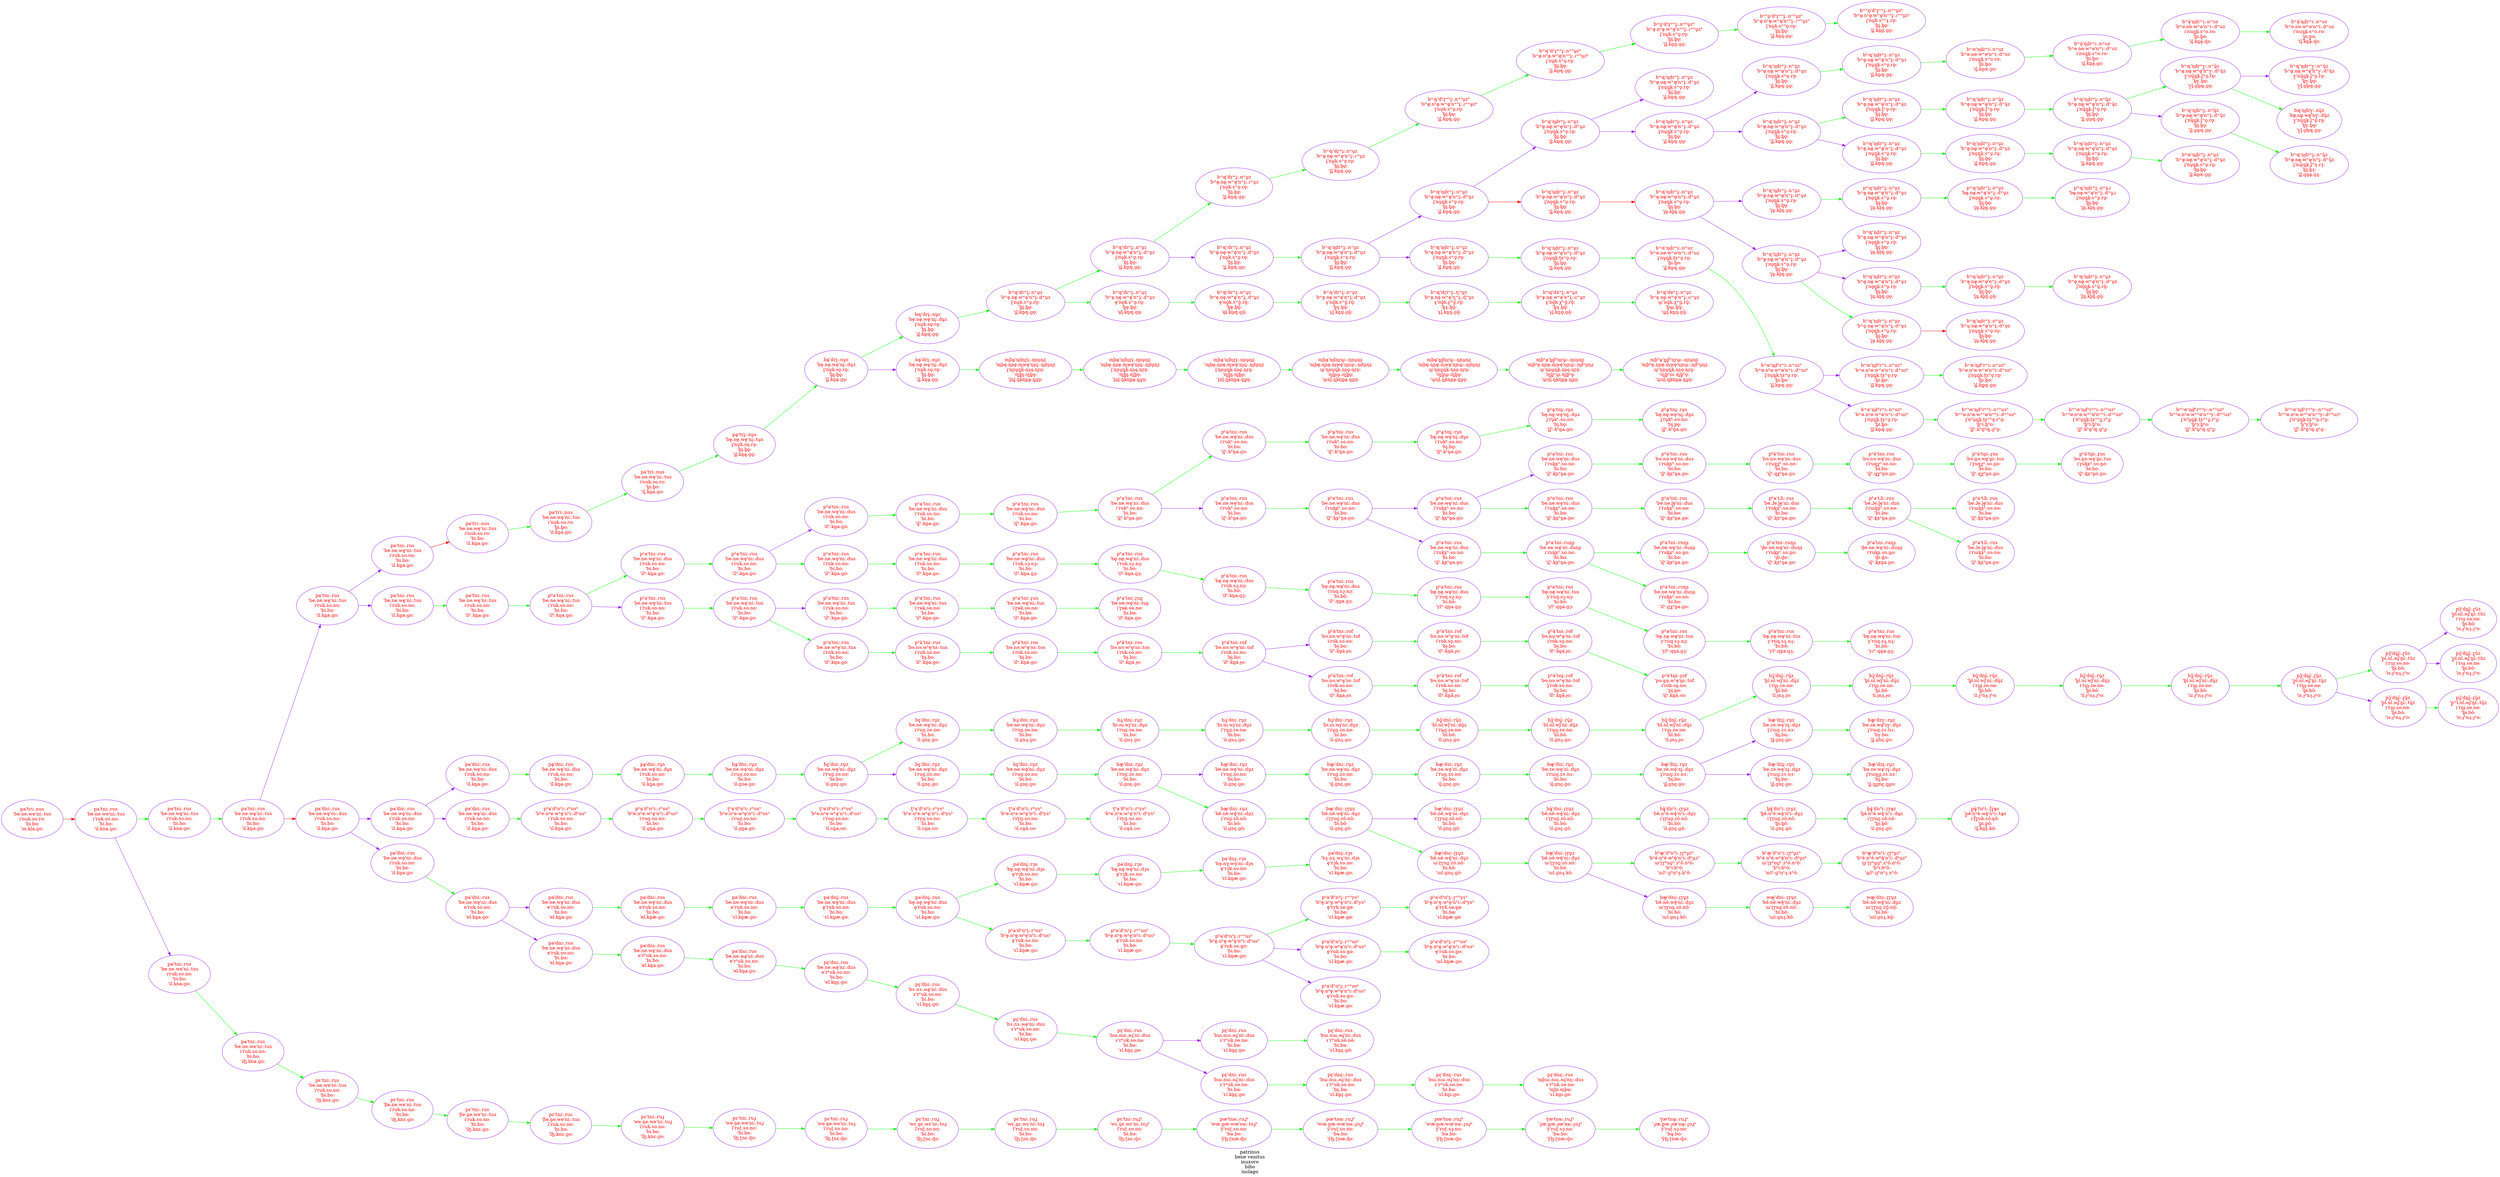 digraph " We display the history of a word" {
label = "patrinus
bene venitus
inuxoro
bibo
inclago" 
graph[rankdir="LR"];
node [style="filled", fillcolor = "white"];
edge [style="solid", color="purple"];
0 [label="pɛ̞'dnɛ̞:.rus
'bɯ.nɯ.ʍi̥'nɛ̞:.dus
ɤ'rʰuk.sɵ.nɵ:
'bi.bʉ:
'ɤl.kn̥i.ɡɵ:", fillcolor= white, color="purple",  fontcolor="red"];
1 [label="bʷɶ'n͜dʰrʷi:.nʷuzʰ
'bʷø.nʰø.wʷø'nʷi:.dʷuzʰ
i̥'nu̥ŋ͜k.t͜sʷo̥.ro̥:
'b̪i.b̪o:
'i̥l̥.kn̥ɶ̥.ɡo̥:", fillcolor= white, color="purple",  fontcolor="red"];
2 [label="pa'dni:.rus
'be.ne.we̥'ni:.dus
i'ruk.so.no:
'bi.bo:
'il.kn̥a.ɡo:", fillcolor= white, color="purple",  fontcolor="red"];
3 [label="pa'dni:.rus
'be.ne.we̥'ni:.dus
e'rʰuk.so.no:
'bi.bo:
'el.kn̥a.ɡo:", fillcolor= white, color="purple",  fontcolor="red"];
4 [label="pa'tri:.nus
'be.ne.we'ni:.tus
i'nuk.so.ro:
'bi.bo:
'in.kla.ɡo:", fillcolor= white, color="purple",  fontcolor="red"];
5 [label="m͜bḁ'n͜dn͜rɯ̥:.n͜nu̥n͜z
'm͜be̥.n͜ne̥.m͜we̥'n͜nɯ̥:.n͜du̥n͜z
ɯ̥'n͜nu̥ŋ͜k.n͜so̥.n͜ro̥:
'ɱ͜b̪ɯ̥.ɱ͜b̪o̥:
'ɯ̥n͜l.ŋ͜kn͜n̥ḁ.ŋ͜ɡo̥:", fillcolor= white, color="purple",  fontcolor="red"];
6 [label="pʰa'tni:.rus
'be.ne.we̥'ni:.dus
i'ruk.so.no:
'bi.bo:
'ilʰ.kn̥a.ɡo:", fillcolor= white, color="purple",  fontcolor="red"];
7 [label="pʰa'tni:.rus
'be.ne.we̥'ni:.dus
i'ruk͜xʰ.so.no:
'bi.bo:
'il̥ʰ.k͜xʰn̥a.ɡo:", fillcolor= white, color="purple",  fontcolor="red"];
8 [label="bä̞̥'dni:.ɽr̠u̥z
'bẽ.nẽ.wẽ̥'ni:.du̥z
i'ɽr̠uɡ.zõ.nõ:
'bi.bõ:
'il.ɡnɛ̞.ɡõ:", fillcolor= white, color="purple",  fontcolor="red"];
9 [label="bʷɶ̥'drʷi̥:.nʷu̥z
'bʷø̥.nø̥.wʷø̥'nʷi̥:.dʷu̥z
i̥'nu̥k.sʷo̥.ro̥:
'b̪i̥.b̪o̥:
'i̥l̥.kn̥ɶ̥.ɡo̥:", fillcolor= white, color="purple",  fontcolor="red"];
10 [label="pʰä'tnɨ:.rof
'bɘ.nɘ.wʰe̥'nɨ:.tof
ɨ'rok.so.no:
'bɨ̝.bo:
'ɨlʰ.kn̥ä.ɟo:", fillcolor= white, color="purple",  fontcolor="red"];
11 [label="bḁ'dri̥:.nu̥z
'be̥.ne̥.we̥'ni̥:.du̥z
i̥'nu̥k.so̥.ro̥:
'b̪i̥.b̪o̥:
'i̥l̥.kn̥ḁ.ɡo̥:", fillcolor= white, color="purple",  fontcolor="red"];
12 [label="pʰa'tni:.run͜s
'be.ne.we̥'ni:.dun͜s
i'ruk͜xʰ.so.no:
'bi.bo:
'il̥ʰ.k͜xʰn̥a.ɡo:", fillcolor= white, color="purple",  fontcolor="red"];
13 [label="pɛ̞'dni:.rus
'bɯ.nɯ.ʍi̥'ni:.dus
ɤ'rʰuk.sɵ.nɵ:
'bi.bʉ:
'ɤl.kn̥ɛ̞.ɡɵ:", fillcolor= white, color="purple",  fontcolor="red"];
14 [label="bʷɶ̥'n͜drʷi̥:.nʷu̥z
'bʷø̥.nø̥.wʷø̥'nʷi̥:.dʷu̥z
i̥'nu̥ŋ͜k.sʷu̥.ru̥:
'b̪i̥.b̪o̥:
'i̥l̥.kn̥ɶ̥.ɡo̥:", fillcolor= white, color="purple",  fontcolor="red"];
15 [label="bʷʰɒ̥'dʰr̥ʷʰi̥:.nʷʰu̥zʰ
'bʷø̥.nʰø̥.wʷø̥'nʷʰi̥:.ɾʷʰu̥zʰ
i̥'nu̥k.sʷʰo̥.ro̥:
'b̪i̥.b̪o̥:
'i̥l̥.kn̥ɒ̥.ɡo̥:", fillcolor= white, color="purple",  fontcolor="red"];
16 [label="pʰa'tni:.rus
'be.ne.we̥'ni:.tus
i'ruk.so.no:
'bɪ.bo:
'ilʰ.kn̥a.ɡo:", fillcolor= white, color="purple",  fontcolor="red"];
17 [label="bḁ'dni:.ru̥z
'be.ne.we̥'ni:.du̥z
i'ruɡ.zo.no:
'bi.bo:
'il.ɡna.ɡo:", fillcolor= white, color="purple",  fontcolor="red"];
18 [label="bɔ̞̥̃'dnĩ̥:.rũ̥z
'bɪ̃.nɪ̃.wɪ̥̃'nĩ:.dũ̥z
i'ru̥ɟ.zɵ.nɵ:
'bĩ.bõ:
'il.ɟnʌ̞.ɟo:", fillcolor= white, color="purple",  fontcolor="red"];
19 [label="pʰa'tni:.rus
'be.ne.wʰe̥'ni:.tus
i'ruk.so.no:
'bɪ.bo:
'ilʰ.kn̥a.ɡo:", fillcolor= white, color="purple",  fontcolor="red"];
20 [label="pa'tri:.nus
'be.ne.we̥'ni:.tus
i'nuk.so.ro:
'b̪i.b̪o:
'il.kn̥a.ɡo:", fillcolor= white, color="purple",  fontcolor="red"];
21 [label="bʷɶ̥'n͜drʷi̥:.nʷu̥z
'bʷø̥.nø̥.wʷø̥'nʷi̥:.dʷu̥z
i̥'nu̥ŋ͜k.sʷo̥.ro̥:
'b̪i̥.b̪o̥:
'i̥l̥.kn̥ɶ̥.ɡo̥:", fillcolor= white, color="purple",  fontcolor="red"];
22 [label="t̟œ'tnʉ̥:.ruɹ̥ʰ
'ɹ̟œ.n̥œ.ɹ̟œ'nʉ̥:.ɾ̥oɹ̥ʰ
ỹ'ruʈ.sɔ̞.no:
'bʉ̥.bo:
'ỹɮ.ʈnœ.ɖo:", fillcolor= white, color="purple",  fontcolor="red"];
23 [label="bʷʰɶ'n͜dʰrʷʰy:.nʷʰuzʰ
'bʷʰø.nʰø.wʷʰø'nʷʰy:.dʷʰuzʰ
i̥'nʰu̥ŋ͜k.t͜sʷʰo̥.rʰo̥:
'b̪ʰy.b̪ʰo:
'i̥l̥ʰ.kʰn̥ʰɶ̥.ɡʰo̥:", fillcolor= white, color="purple",  fontcolor="red"];
24 [label="bʷɶ̥'dʰr̥ʷʰi̥:.nʷʰu̥zʰ
'bʷø̥.nʰø̥.wʷø̥'nʷʰi̥:.ɾʷʰu̥zʰ
i̥'nu̥k.sʷo̥.ro̥:
'b̪i̥.b̪o̥:
'i̥l̥.kn̥ɶ̥.ɡo̥:", fillcolor= white, color="purple",  fontcolor="red"];
25 [label="m͜bʰḁ'n̪͜d̟ʰn͜rɯ̥:.n͜nu̥n͜z
'm͜bʰe̥.n͜ne̥.m͜we̥'n͜nɯ̥:.n͜dʰu̥n͜z
ɯ̥'n͜nu̥ŋ͜k.n͜so̥.n͜ro̥:
'ɱ͜b̪ʰɯ.ɱ͜b̪ʰo̥:
'ɯ̥n͜l.ŋ͜kn͜n̥ḁ.ŋ͜ɡo̥:", fillcolor= white, color="purple",  fontcolor="red"];
26 [label="pʰa'tni:.rus
'be.ne.we̥'ni:.dus
i'rukʰ.so.no:
'bi.bo:
'il̥ʰ.kʰn̥a.ɡo:", fillcolor= white, color="purple",  fontcolor="red"];
27 [label="bʷɶ̥'n͜drʷi̥:.nʷu̥z
'bʷø̥.nø̥.wʷø̥'nʷi̥:.dʷu̥z
i̥'nu̥ŋ͜k.sʷo̥.ro̥:
'b̪i̥.b̪o̥:
'i̥l̥.kn̥ɶ̥.ɡo̥:", fillcolor= white, color="purple",  fontcolor="red"];
28 [label="bʷɶ̥'n͜drʷy̥:.nʷũ̥z
'bʷø̥.nø̥.wʷø̥'nʷy̥:.dʷũ̥z
y̥'nũ̥ŋ͜k.l̥ʷo̥.ro̥:
'b̪y̥.b̪o̥:
'y̥l̥.ɡn̥ɶ̥.ɡo̥:", fillcolor= white, color="purple",  fontcolor="red"];
29 [label="m͜bḁ'n͜dn͜ri̥:.n͜nu̥n͜z
'm͜be̥.n͜ne̥.m͜we̥'n͜ni̥:.n͜du̥n͜z
i̥'n͜nu̥ŋ͜k.n͜so̥.n͜ro̥:
'ɱ͜b̪i̥.ɱ͜b̪o̥:
'i̥n͜l.ŋ͜kn͜n̥ḁ.ŋ͜ɡo̥:", fillcolor= white, color="purple",  fontcolor="red"];
30 [label="bæ̥'dni:.ɽr̠u̥z
'bẽ.nẽ.wẽ̥'ni:.du̥z
i'ɽr̠uɡ.zõ.nõ:
'bi.bõ:
'il.ɡnɛ̞.ɡõ:", fillcolor= white, color="purple",  fontcolor="red"];
31 [label="bɔ̞̥̃'dnĩ̥:.rũ̥z
'b̪ɪ̃.nɪ̃.wɪ̥̃'nĩ:.dũ̥z
i'ru̥ɟ.zɵ.nɵ:
'b̪i.bõ:
'il.ɟʰnʌ̞.ɟʰo:", fillcolor= white, color="purple",  fontcolor="red"];
32 [label="bɛ̞̥'dni:.ru̥z
'be.ne.we̥'ni:.du̥z
i'ruɡ.zɵ.nɵ:
'bi.bo:
'il.ɡnɛ̞.ɡo:", fillcolor= white, color="purple",  fontcolor="red"];
33 [label="bʷɶ̥'n͜drʷi̥:.nʷu̥z
'bʷu̥.nø̥.wʷø̥'nʷi̥:.dʷo̥z
i̥'nu̥ŋ͜k.sʷo̥.ro̥:
'b̪i̥.b̪o̥:
'i̥n̥.kl̥ɶ̥.ɡo̥:", fillcolor= white, color="purple",  fontcolor="red"];
34 [label="pʰḁ'tni̥:.ru̥s
'be̥.ne̥.we̥'ni̥:.du̥s
i̥'ru̥kʰ.so.no:
'bi̥.bo̥:
'i̥l̥ʰ.kʰn̥a.ɡo:", fillcolor= white, color="purple",  fontcolor="red"];
35 [label="pʰa'tni:.rus
'be.ne.wø̥'ni:.dus
i'ruk.sɔ̞.nɔ̞:
'bi.bo:
'ilʰ.kn̥a.ɡɔ̞:", fillcolor= white, color="purple",  fontcolor="red"];
36 [label="wæ̥'dni:.ɽr̠u̥z
'bẽ.nẽ.wẽ̥'ni:.du̥z
ɯ'ɽr̠uɡ.zɒ̞̃.nɒ̞̃:
'bi.bõ:
'ɯl.ɡnʌ̞.kɒ̞̃:", fillcolor= white, color="purple",  fontcolor="red"];
37 [label="bʷɶ̥'n͜drʷi̥:.nʷu̥z
'bʷø̥.nø̥.wʷø̥'nʷi̥:.dʷu̥z
i̥'nu̥ŋ͜k.l̥ʷo̥.ro̥:
'b̪i̥.b̪o̥:
'i̥l̥.kn̥ɶ̥.ɡo̥:", fillcolor= white, color="purple",  fontcolor="red"];
38 [label="pʰa'tni:.rus
'be.ne.we̥'ni:.tus
i'ruk.so.no:
'bi.bo:
'ilʰ.kn̥a.ɡo:", fillcolor= white, color="purple",  fontcolor="red"];
39 [label="m͜bḁ'n̪͜d̟n͜rɯ̥:.n͜nu̥n͜z
'm͜be̥.n͜ne̥.m͜we̥'n͜nɯ̥:.n͜du̥n͜z
ɯ̥'n͜nu̥ŋ͜k.n͜so̥.n͜ro̥:
'ɱ͜b̪ɯ̥.ɱ͜b̪o̥:
'ɯ̥n͜l.ŋ͜kn͜n̥ḁ.ŋ͜ɡo̥:", fillcolor= white, color="purple",  fontcolor="red"];
40 [label="bɔ̞̥̃'dnĩ̥:.rũ̥z
'bɪ̃.nɪ̃.wɪ̥̃'nĩ:.dũ̥z
i'ru̥ɡ.zɵ.nɵ:
'bĩ.bõ:
'il.ɡnʌ̞.ɡo:", fillcolor= white, color="purple",  fontcolor="red"];
41 [label="pɛ'tni:.ruɹ̥
'we.n̥e.we'ni:.tuɹ̥
ĩ'ruk.so.no:
'bi.bo:
'ĩɮ.knɛ.ɡo:", fillcolor= white, color="purple",  fontcolor="red"];
42 [label="pʰa'tɺi:.rus
'be.ɺe.l̟̟̟̟e̥'ni:.dus
i'rɯk͜xʰ.sɘ.nɘ:
'bi.bɵ:
'il̥ʰ.k͜xʰn̥a.ɡɘ:", fillcolor= white, color="purple",  fontcolor="red"];
43 [label="pʰa'tni:.rus
'be̥.ne̥.wø̥'ni:.dus
i'ruq.sɔ̞.nɔ̞:
'bi.bõ:
'ilʰ.qn̥a.ɡɔ̞:", fillcolor= white, color="purple",  fontcolor="red"];
44 [label="pɛ̞'dni:.rus
'bɯ.nɯ.ʍi̥'ni:.dus
ɤ'rʰuk.sɵ̃.nɵ̃:
'bi.bʉ:
'ɤl.kn̥ɛ̞.ɡɵ̃:", fillcolor= white, color="purple",  fontcolor="red"];
45 [label="pœ'tnʉ:.ruɹ̥ʰ
'wœ.n̥œ.wœ'nʉ:.ɾ̥oɹ̥ʰ
ỹ'ruʈ.sɔ̞.no:
'bʉ.bo:
'ỹɮ.ʈnœ.ɖo:", fillcolor= white, color="purple",  fontcolor="red"];
46 [label="pʰa'tni:.run͜s
'd̼e.ne.we̥'ni:.dun͜s
i'ruk͜x.so.n̥o:
'd̼i.d̼o:
'il̥ʰ.k͜xn̥a.ɡo:", fillcolor= white, color="purple",  fontcolor="red"];
47 [label="pa'tni:.rus
'be.ne.we̥'ni:.tus
i'ruk.so.no:
'bi.bo:
'il.kn̥a.ɡo:", fillcolor= white, color="purple",  fontcolor="red"];
48 [label="pʰa'tni:.rus
'be.ne.we̥'ni:.dus
i'ruk͜xʰ.so.no:
'bi.bo:
'il̥ʰ.k͜xʰn̥a.ɡo:", fillcolor= white, color="purple",  fontcolor="red"];
49 [label="bʷɶ̥'n͜drʷi̥:.nʷu̥z
'bʷø̥.nø̥.wʷø̥'nʷi̥:.dʷu̥z
i̥'nu̥ŋ͜k.sʷo̥.ro̥:
'b̪i̥.b̪o̥:
'i̥l̥.kn̥ɶ̥.ɡo̥:", fillcolor= white, color="purple",  fontcolor="red"];
50 [label="pʰä'tnɨ:.ros
'bɘ.nɘ.wʰe̥'nɨ:.tos
ɨ'rok.so.no:
'bɨ̝.bo:
'ɨlʰ.kn̥ä.ɟo:", fillcolor= white, color="purple",  fontcolor="red"];
51 [label="bʷɶ̥'dr̥ʷi̥:.nʷu̥z
'bʷø̥.nø̥.wʷø̥'nʷi̥:.ɾʷu̥z
i̥'nu̥k.sʷo̥.ro̥:
'b̪i̥.b̪o̥:
'i̥l̥.kn̥ɶ̥.ɡo̥:", fillcolor= white, color="purple",  fontcolor="red"];
52 [label="pʰä'tnɨ:.rus
'bɘ.nɘ.we̥'nɨ:.dus
i'ruk͜xʰ.so.no:
'bɨ.bo:
'il̥ʰ.k͜xʰn̥a.ɡo:", fillcolor= white, color="purple",  fontcolor="red"];
53 [label="bʷɶ̥'n͜drʷi̥:.nʷu̥z
'bʷø̥.nø̥.wʷø̥'nʷi̥:.dʷu̥z
i̥'no̥ŋ͜k.sʷu̥.ro̥:
'b̪i̥.b̪o̥:
'i̥n̥.kl̥ɶ̥.ɡo̥:", fillcolor= white, color="purple",  fontcolor="red"];
54 [label="pʰḁ'tni̥:.ru̥s
'be̥.ne̥.we̥'ni̥:.du̥s
i'rukʰ.so.no:
'bi̥.bo̥:
'il̥ʰ.kʰn̥a.ɡo:", fillcolor= white, color="purple",  fontcolor="red"];
55 [label="pʰä'tnɨ:.rof
'bɘ.nɘ.wʰe̥'nɨ:.tof
ɨ̃'rok.so.no:
'bɨ̝.bo:
'ɨ̃lʰ.kn̥ä̃.ɟo:", fillcolor= white, color="purple",  fontcolor="red"];
56 [label="pʰä'tnɨ:.rof
'bɘ.nɘ.wʰe̥'nɨ:.tof
ɨ'rok.so.no:
'bɨ̝.bo:
'ɨlʰ.kn̥ä.ɟo:", fillcolor= white, color="purple",  fontcolor="red"];
57 [label="bʰæ̥'dʰnʰi:.ɽr̠ʰu̥zʰ
'bʰẽ.nʰẽ.wʰẽ̥'nʰi:.dʰu̥zʰ
ɯ'ɽr̠ʰuɡʰ.zʰõ.nʰõ:
'bʰi.bʰõ:
'ɯlʰ.ɡʰnʰʌ̞.kʰõ:", fillcolor= white, color="purple",  fontcolor="red"];
58 [label="p̪ä̞̥'tnʰi:.ɽ̊r̥̠ʉ̥s
'p̪ẽ.nʰẽ.ʍẽ̥'nʰi:.tʉ̥s
i'ɽ̊r̥̠uk.sõ.n̥õ:
'p̪i.p̪õ:
'il̥.kn̥ɛ̞.kõ:", fillcolor= white, color="purple",  fontcolor="red"];
59 [label="bä̞̥'dnʰi:.ɽr̠u̥z
'bẽ.nʰẽ.wẽ̥'nʰi:.du̥z
i'ɽr̠uɡ.zõ.nõ:
'bi.bõ:
'il.ɡnɛ̞.ɡõ:", fillcolor= white, color="purple",  fontcolor="red"];
60 [label="pʰa'tni:.rus
'be.ne.we̥'ni:.dus
i'ruk͜xʰ.sɵ.nɵ:
'bi.bɵ:
'il̥ʰ.k͜xʰn̥a.ɡɵ:", fillcolor= white, color="purple",  fontcolor="red"];
61 [label="pa'dni:.rus
'be.ne.we̥'ni:.dus
i'ruk.so.no:
'bi.bo:
'il.kn̥a.ɡo:", fillcolor= white, color="purple",  fontcolor="red"];
62 [label="pʰa'dʰnʰi̥:.rʷʰysʰ
'bʰe̥.nʰe̥.wʰe̥'nʰi:.dʰysʰ
e̥'ryk.sø.n̪ø:
'bi.bø:
'ɤl.kn̥æ.ɡø:", fillcolor= white, color="purple",  fontcolor="red"];
63 [label="t̟œ'tnʉ:.ruɹ̥ʰ
'ɹ̟œ.n̥œ.ɹ̟œ'nʉ:.ɾ̥oɹ̥ʰ
ỹ'ruʈ.sɔ̞.no:
'bʉ.bo:
'ỹɮ.ʈnœ.ɖo:", fillcolor= white, color="purple",  fontcolor="red"];
64 [label="bæ̥'dzi̥:.ru̥z
'be.ze.we̥'zi̥:.du̥z
i̥'rɯɡ.zɤ.nɤ:
'bi̥.bo:
'i̥l̥.ɡnɛ̞.ɡo:", fillcolor= white, color="purple",  fontcolor="red"];
65 [label="pa'tri:.nus
'be.ne.we̥'ni:.tus
i'nuk.so.ro:
'b̪i.b̪o:
'il̥.kn̥a.ɡo:", fillcolor= white, color="purple",  fontcolor="red"];
66 [label="pɔ̞̃'dn̥ĩ̥:.r̥ũz
'p̪ɪ̃.nɪ̃.ʍɪ̥̃'n̥ĩ:.tũz
i'ruɟ.sɵ.nɵ:
'b̪ɨ.bõ:
'is.ɟʰnʌ̞.ɟʰo:", fillcolor= white, color="purple",  fontcolor="red"];
67 [label="pʰä'tnɨ:.rof
'bɘ.nɘ.wʰe̥'nɨ:.tof
ɨ'rok.so.no:
'bɨ̝.bo:
'ɨlʰ.kn̥ä.ɟo:", fillcolor= white, color="purple",  fontcolor="red"];
68 [label="pa'tni:.rus
'be.ne.we̥'ni:.tus
i'ruk.so.no:
'bi.bo:
'il.kna.ɡo:", fillcolor= white, color="purple",  fontcolor="red"];
69 [label="pa'tri:.nus
'be.ne.we̥'ni:.tus
i'nuk.so.ro:
'bi.bo:
'il.kn̥a.ɡo:", fillcolor= white, color="purple",  fontcolor="red"];
70 [label="bʷɶ̥'n͜drʷi̥:.nʷũ̥z
'bʷø̥.nø̥.wʷø̥'nʷi̥:.dʷũ̥z
i̥'nũ̥ŋ͜k.l̥ʷo̥.ro̥:
'b̪i̥.b̪o̥:
'i̥l̥.ɡn̥ɶ̥.ɡo̥:", fillcolor= white, color="purple",  fontcolor="red"];
71 [label="bɔ̞̥̃'dnĩ̥:.rũ̥z
'b̪ɪ̃.nɪ̃.wɪ̥̃'nĩ:.dũ̥z
i'ru̥ɟ.zɵ.nɵ:
'b̪ɨ.bõ:
'il.ɟʰnʌ̞.ɟʰo:", fillcolor= white, color="purple",  fontcolor="red"];
72 [label="pa'tni:.rus
'be.ne.we'ni:.tus
i'ruk.so.no:
'bi.bo:
'il.kna.ɡo:", fillcolor= white, color="purple",  fontcolor="red"];
73 [label="pa'dni:.rus
'be.ne.we̥'ni:.dus
e'ruk.so.no:
'bi.bo:
'el.kn̥a.ɡo:", fillcolor= white, color="purple",  fontcolor="red"];
74 [label="pɛ'tni:.ruɹ̥
'wɛ.n̥ɛ.wɛ'ni:.toɹ̥
ĩ'ruʈ.so.no:
'bi.bo:
'ĩɮ.ʈnɛ.ɖo:", fillcolor= white, color="purple",  fontcolor="red"];
75 [label="pʰa'tni:.rus
'be.ne.we̥'ni:.tus
i'rʉk.sɵ.nɵ:
'bɪ.bɵ:
'ilʰ.kn̥a.ɡɵ:", fillcolor= white, color="purple",  fontcolor="red"];
76 [label="bʷä̹'n͜drʷi:.nʷuz
'bʷɵ.nɵ.wʷɵ'nʷi:.dʷuz
i'nuŋ͜k.sʷo.ro:
'b̪i.b̪o:
'il̥.kn̥ä̹.ɖo:", fillcolor= white, color="purple",  fontcolor="red"];
77 [label="pɛ̞'dnɛ̞:.rus
'm͜bɯ.nɯ.ʍi̥'nɛ̞:.dus
ɤ'rʰuk.sɵ.nɵ:
'm͜bi.m͜bʉ:
'ɤl.kn̥i.ɡɵ:", fillcolor= white, color="purple",  fontcolor="red"];
78 [label="bʷɶ̥'n͜drʷi̥:.nʷu̥z
'bʷø̥.nø̥.wʷø̥'nʷi̥:.dʷu̥z
i̥'no̥ŋ͜k.sʷu̥.ro̥:
'b̪i̥.b̪o̥:
'i̥l̥.kn̥ɶ̥.ɡo̥:", fillcolor= white, color="purple",  fontcolor="red"];
79 [label="bʷɶ̥'n͜drʷi̥:.nʷu̥z
'bʷø̥.nø̥.wʷø̥'nʷi̥:.dʷu̥z
i̥'nu̥ŋ͜k.sʷo̥.ro̥:
'b̪i̥.b̪o̥:
'i̥l̥.kn̥ɶ̥.ɡo̥:", fillcolor= white, color="purple",  fontcolor="red"];
80 [label="pa'dni̥:.rɔ̞s
'be̥.ne̥.we̥'ni:.dɔ̞s
e̥'rɔ̞k.so.no:
'bi.bo:
'ɤl.kn̥æ.ɡo:", fillcolor= white, color="purple",  fontcolor="red"];
81 [label="bʷɶ̥'n͜drʷi̥:.nʷu̥z
'bʷø̥.nø̥.wʷø̥'nʷi̥:.dʷu̥z
i̥'no̥ŋ͜k.sʷu̥.ro̥:
'b̪i̥.b̪o̥:
'i̥n̥.kl̥ɶ̥.ɡo̥:", fillcolor= white, color="purple",  fontcolor="red"];
82 [label="bɔ̞̥̃'dnĩ̥:.rũ̥z
'b̪ɪ̃.nɪ̃.wɪ̥̃'nĩ:.dũ̥z
i'ru̥ɟ.zɵ.nɵ:
'b̪ĩ.bõ:
'il.ɟnʌ̞.ɟo:", fillcolor= white, color="purple",  fontcolor="red"];
83 [label="bʷɶ'n͜drʷi:.nʷuz
'bʷø.nø.wʷø'nʷi:.dʷuz
i̥'nu̥ŋ͜k.t͜sʷo̥.ro̥:
'b̪i.b̪o:
'i̥l̥.kn̥ɶ̥.ɡo̥:", fillcolor= white, color="purple",  fontcolor="red"];
84 [label="pʰa'tni:.rus
'be.ne.we̥'ni:.tus
i'ruk.so.no:
'bi.bo:
'ilʰ.kn̥a.ɡo:", fillcolor= white, color="purple",  fontcolor="red"];
85 [label="bɛ̞̥'dni:.ru̥z
'be.ne.we̥'ni:.du̥z
i'ruɡ.zo.no:
'bi.bo:
'il.ɡnɛ̞.ɡo:", fillcolor= white, color="purple",  fontcolor="red"];
86 [label="pḁ'dni:.rus
'be.ne.we̥'ni:.dus
i'ruk.so.no:
'bi.bo:
'il.kn̥a.ɡo:", fillcolor= white, color="purple",  fontcolor="red"];
87 [label="pʰa'tni:.rus
'be.ne.we̥'ni:.dus
i'rukʰ.so.no:
'bi.bo:
'il̥ʰ.kʰn̥a.ɡo:", fillcolor= white, color="purple",  fontcolor="red"];
88 [label="pʰa'tni:.rus
'be.ne.we̥'ni:.dus
i'ruk.so.no:
'bi.bo:
'ilʰ.kn̥a.ɡo:", fillcolor= white, color="purple",  fontcolor="red"];
89 [label="pɛ̞'dni:.rus
'be.ne.ʍe̥'ni:.dus
e'rʰuk.so.no:
'bi.bo:
'el.kn̥ɛ̞.ɡo:", fillcolor= white, color="purple",  fontcolor="red"];
90 [label="bʷɶ̥'drʷi̥:.nʷu̥z
'bʷe̥.ne̥.wʷe̥'nʷi̥:.dʷu̥z
e̥'nõ̥k.sʷõ̥.rõ̥:
'b̪e̥.b̪õ̥:
'e̥l̥.kn̥ɶ̥.ɡõ̥:", fillcolor= white, color="purple",  fontcolor="red"];
91 [label="bʷɶ̥'drʷi̥:.nʷu̥z
'bʷø̥.nø̥.wʷø̥'nʷi̥:.ɾʷu̥z
i̥'nu̥k.sʷo̥.ro̥:
'b̪i̥.b̪o̥:
'i̥l̥.kn̥ɶ̥.ɡo̥:", fillcolor= white, color="purple",  fontcolor="red"];
92 [label="pʰä'tn̥ɨ:.r̥of
'pɘ.n̥ɘ̥.ʍʰe̥'n̥ɨ:.tof
ɨ'rok.so̥.no:
'pɨ̝.po:
'ɨl̥ʰ.kn̥ä.co:", fillcolor= white, color="purple",  fontcolor="red"];
93 [label="bʌ̞̥'dni:.ru̥z
'bɪ.nɪ.wɪ̥'ni:.du̥z
i'ru̥ɡ.zɵ.nɵ:
'bi.bo:
'il.ɡnʌ̞.ɡo:", fillcolor= white, color="purple",  fontcolor="red"];
94 [label="pʰä'tnɨ:.rof
'bɘ.nɘ.wʰe̥'nɨ:.tof
ɨ'rok.so̥.no:
'bɨ̝.bo:
'ɨlʰ.kn̥ä.ɟo:", fillcolor= white, color="purple",  fontcolor="red"];
95 [label="pa'dni:.rus
'be.ne.we̥'ni:.dus
i'ruk.so.no:
'bi.bo:
'il.kn̥a.ɡo:", fillcolor= white, color="purple",  fontcolor="red"];
96 [label="pa'tni:.rus
'be.ne.we'ni:.tus
i'ruk.so.no:
'bi.bo:
'iɮ.kna.ɡo:", fillcolor= white, color="purple",  fontcolor="red"];
97 [label="pa'dni̥:.rɔ̞s
'bɘ̥.nɘ̥.wɘ̥'ni:.dɔ̞s
e̥'rɔ̞k.so.no:
'bi.bo:
'ɤl.kn̥æ.ɡo:", fillcolor= white, color="purple",  fontcolor="red"];
98 [label="pœ'tnʉ:.ruɹ̥ʰ
'wœ.n̥œ.wœ'nʉ:.toɹ̥ʰ
ỹ'ruʈ.so.no:
'bʉ.bo:
'ỹɮ.ʈnœ.ɖo:", fillcolor= white, color="purple",  fontcolor="red"];
99 [label="bʷɶ̥'n͜drʷɨ̥:.nʷu̥z
'bʷø̥.nø̥.wʷø̥'nʷɨ̥:.dʷu̥z
ĩ̥'nõ̥ŋ͜k.sʷũ̥.rõ̥:
'b̪ɨ̥.b̪o̥:
'ĩ̥n̥.kl̥ɶ̥̃.ɡõ̥:", fillcolor= white, color="purple",  fontcolor="red"];
100 [label="bʷɶ'n͜drʷi:.nʷuz
'bʷø.nø.wʷø'nʷi:.dʷuz
i'nuŋ͜k.sʷo.ro:
'b̪i.b̪o:
'il̥.kn̥ɶ.ɡo:", fillcolor= white, color="purple",  fontcolor="red"];
101 [label="bʷɶ̥'n͜drʷi̥:.nʷu̥z
'bʷø̥.nø̥.wʷø̥'nʷi̥:.dʷu̥z
i̥'nu̥ŋ͜k.sʷo̥.ro̥:
'b̪i̥.b̪o̥:
'i̥l̥.kn̥ɶ̥.ɡo̥:", fillcolor= white, color="purple",  fontcolor="red"];
102 [label="bʷɶ̥'n͜drʷi̥:.nʷu̥z
'bʷø̥.nø̥.wʷø̥'nʷi̥:.dʷu̥z
i̥'no̥ŋ͜k.sʷu̥.ro̥:
'b̪i̥.b̪o̥:
'i̥n̥.kl̥ɶ̥.ɡo̥:", fillcolor= white, color="purple",  fontcolor="red"];
103 [label="bæ̥'dni:.ru̥z
'be.ne.we̥'ni:.du̥z
i'ruɡ.zo.no:
'bi.bo:
'il.ɡnɛ̞.ɡo:", fillcolor= white, color="purple",  fontcolor="red"];
104 [label="pʰä'tnɨ̥:.rof
'bɘ.nɘ.wʰe̥'nɨ:.tof
ɨ̥̃'rok.so.no:
'bɨ̝.bo:
'ɨ̃lʰ.kn̥ä̃.ɟo:", fillcolor= white, color="purple",  fontcolor="red"];
105 [label="pa'tni:.rus
'be.ne.we̥'ni:.tus
i'ruk.so.no:
'bi.bo:
'il.kn̥a.ɡo:", fillcolor= white, color="purple",  fontcolor="red"];
106 [label="bʷɶ̥'n͜drʷi̥:.nʷu̥z
'bʷø̥.nø̥.wʷø̥'nʷi̥:.dʷu̥z
i̥'nu̥ŋ͜k.sʷo̥.ro̥:
'b̪i̥.b̪o̥:
'i̥l̥.kn̥ɶ̥.ɡo̥:", fillcolor= white, color="purple",  fontcolor="red"];
107 [label="bʷɶ̥'dʀʷi̥:.ɴʷu̥z
'bʷe̥.ne̥.wʷe̥'ɴʷi̥:.ɢʷu̥z
ɤ̥'nõ̥k.χʷõ̥.rõ̥:
'b̪ɤ̥.b̪õ̥:
'ɤ̥l̥.kn̥ɒ̥.ɡõ̥:", fillcolor= white, color="purple",  fontcolor="red"];
108 [label="bʷɶ̥'n͜drʷi̥:.nʷu̥z
'bʷø̥.nø̥.wʷø̥'nʷi̥:.dʷu̥z
i̥'nu̥ŋ͜k.sʷo̥.ro̥:
'b̪i̥.b̪o̥:
'i̥l̥.kn̥ɶ̥.ɡo̥:", fillcolor= white, color="purple",  fontcolor="red"];
109 [label="pʰa'tni:.run͜s
'be.ne.we̥'ni:.dun͜s
i'ruk͜xʰ.so.n̥o:
'bi.bo:
'il̥ʰ.k͜xʰn̥a.ɡo:", fillcolor= white, color="purple",  fontcolor="red"];
110 [label="bæ̹̥'dzy̥:.ru̥z
'bø.zø.wø̥'zy̥:.du̥z
i̥'rɯɡ.zɤ.nɤ:
'by̥.bo:
'i̥l̥.ɡnɛ̞.ɡo:", fillcolor= white, color="purple",  fontcolor="red"];
111 [label="bæ̥'dzi:.ru̥z
'be.ze.we̥'zi:.du̥z
i'ruɡ.zo.no:
'bi.bo:
'il̥.ɡnɛ̞.ɡo:", fillcolor= white, color="purple",  fontcolor="red"];
112 [label="pʰä'tn̥ɨ:.r̥us
'bɘ.n̥ɘ.we̥'n̥ɨ:.tus
i'r̥uk͜xʰ.so.n̥o:
'bɨ.bo:
'il̥ʰ.k͜xʰn̥ɑ.ɡo:", fillcolor= white, color="purple",  fontcolor="red"];
113 [label="pœ'tnʉ:.ruɹ̥ʰ
'wœ.n̥œ.wœ'nʉ:.ɾ̥oɹ̥ʰ
ỹ'ruʈ.so.no:
'bʉ.bo:
'ỹɮ.ʈnœ.ɖo:", fillcolor= white, color="purple",  fontcolor="red"];
114 [label="pa'dni:.rus
'be.ne.we̥'ni:.dus
e'ruk.so.no:
'bi.bo:
'el.kn̥a.ɡo:", fillcolor= white, color="purple",  fontcolor="red"];
115 [label="bʰæ̥'dʰnʰi:.ɽr̠ʰu̥zʰ
'bʰẽ.nʰẽ.wʰẽ̥'nʰi:.dʰu̥zʰ
ɯ'ɽr̠ʰuɡʰ.zʰõ.nʰõ:
'bʰi.bʰõ:
'ɯlʰ.ɡʰnʰʌ̞.xʰõ:", fillcolor= white, color="purple",  fontcolor="red"];
116 [label="pɔ̞̥̃'dn̥ĩ̥:.r̥ũ̥z
'p̪ɪ̃.nɪ̃.ʍɪ̥̃'n̥ĩ:.tũ̥z
i'ru̥ɟ.sɵ.nɵ:
'b̪ɨ.bõ:
'is.ɟʰnʌ̞.ɟʰo:", fillcolor= white, color="purple",  fontcolor="red"];
117 [label="pɛ̞'dni:.rus
'bɤ.nɤ.ʍe̥'ni:.dus
ɤ'rʰuk.sɵ.nɵ:
'bi.bɵ:
'ɤl.kn̥ɛ̞.ɡɵ:", fillcolor= white, color="purple",  fontcolor="red"];
118 [label="bʷɶ'n͜drʷi̥:.nʷu̥z
'bʷø̥.nø̥.wʷø̥'nʷi̥:.dʷu̥z
i̥'nu̥ŋ͜k.sʷu̥.ru̥:
'b̪ɨ̥.b̪o̥:
'i̥l̥.kn̥ɶ.ɡo̥:", fillcolor= white, color="purple",  fontcolor="red"];
119 [label="t̟ʰa'dʰnʰi:.rʰusʰ
'bʰe.nʰe.wʰe̥'nʰi:.dʰusʰ
i'ruɡ.so.no:
'bi.bo:
'il.ɡn̥a.ɡo:", fillcolor= white, color="purple",  fontcolor="red"];
120 [label="pʰa'tni:.rus
'be̥.ne̥.wø̥'ni:.tus
y'ruq.sɔ̞.nɔ̞:
'bi.bõ:
'ylʰ.qn̥a.ɡɔ̞:", fillcolor= white, color="purple",  fontcolor="red"];
121 [label="bæ̥'dzi̥:.ru̥z
'be.ze.we̥'zi̥:.du̥z
i̥'rɯɡ.zɤ.nɤ:
'bi̥.bo:
'i̥l̥.ɡnɛ̞.ɡo:", fillcolor= white, color="purple",  fontcolor="red"];
122 [label="bʷɶ̥'n͜drʷi̥:.nʷu̥z
'bʷø̥.nø̥.wʷø̥'nʷi̥:.dʷu̥z
ĩ̥'nõ̥ŋ͜k.sʷũ̥.rõ̥:
'b̪i̥.b̪o̥:
'ĩ̥n̥.kl̥ɶ̥̃.ɡõ̥:", fillcolor= white, color="purple",  fontcolor="red"];
123 [label="m͜bʰḁ'n̪͜d̟ʰn͜rɯ̥:.n͜nu̥n͜z
'm͜bʰe̥.n͜ne̥.m͜we̥'n͜nɯ̥:.n͜dʰu̥n͜z
ɯ̥'n͜nu̥ŋ͜k.n͜so̥.n͜ro̥:
'ɱ͜b̪ʰɯ̥.ɱ͜b̪ʰo̥:
'ɯ̥n͜l.ŋ͜kn͜n̥ḁ.ŋ͜ɡo̥:", fillcolor= white, color="purple",  fontcolor="red"];
124 [label="t̟ʰa'dʰnʰi:.rʰusʰ
'bʰe.nʰe.wʰe̥'nʰi:.dʰusʰ
i'ruɡ.so.no:
'bi.bo:
'il.ɢn̥a.ɢo:", fillcolor= white, color="purple",  fontcolor="red"];
125 [label="pa'dni:.rus
'be.ne.we̥'ni:.dus
e'ruk.so.no:
'bi.bo:
'el.kn̥a.ɡo:", fillcolor= white, color="purple",  fontcolor="red"];
126 [label="pa'tni:.rus
'be.ne.we'ni:.tus
i'ruk.so.no:
'bi.bo:
'il.kna.ɡo:", fillcolor= white, color="purple",  fontcolor="red"];
127 [label="pɔ̞̃'dn̥ĩ̥:.r̥ũz
'p̪ɪ̃.nɪ̃.ʍɪ̥̃'n̥ĩ:.tũz
i'ruɟ.sɵ.nɵ:
'b̪ɨ.bõ:
'is.ɟʰnʌ̞.ɟʰo:", fillcolor= white, color="purple",  fontcolor="red"];
128 [label="pa'tni:.rus
'be.ne.we̥'ni:.tus
i'ruk.so.no:
'bi.bo:
'ilʰ.kn̥a.ɡo:", fillcolor= white, color="purple",  fontcolor="red"];
129 [label="pa'dni̥:.rɔ̞s
'be̥.ne̥.we̥'ni:.dɔ̞s
e̥'rɔ̞k.so.no:
'bi.bo:
'ɤl.kn̥æ.ɡo:", fillcolor= white, color="purple",  fontcolor="red"];
130 [label="pɛ'tni:.rus
'be.ne.we'ni:.tus
i'ruk.so.no:
'bi.bo:
'iɮ.knɛ.ɡo:", fillcolor= white, color="purple",  fontcolor="red"];
131 [label="pa'dni:.rus
'be.ne.ʍe̥'ni:.dus
e'rʰuk.so.no:
'bi.bo:
'el.kn̥a.ɡo:", fillcolor= white, color="purple",  fontcolor="red"];
132 [label="bʷɶ̥'n͜drʷi̥:.nʷu̥z
'bʷø̥.nø̥.wʷø̥'nʷi̥:.dʷu̥z
i̥'no̥ŋ͜k.sʷu̥.ro̥:
'b̪i̥.b̪o̥:
'i̥n̥.kl̥ɶ̥.ɡo̥:", fillcolor= white, color="purple",  fontcolor="red"];
133 [label="pɛ'tni:.ruɹ̥
'we.n̥e.we'ni:.toɹ̥
ĩ'ruʈ.so.no:
'bi.bo:
'ĩɮ.ʈnɛ.ɖo:", fillcolor= white, color="purple",  fontcolor="red"];
134 [label="bʷɶ̥'n͜drʷi̥:.nʷu̥z
'bʷø̥.nø̥.wʷø̥'nʷi̥:.dʷu̥z
i̥'no̥ŋ͜k.sʷu̥.ro̥:
'b̪i̥.b̪o̥:
'i̥n̥.kl̥ɶ̥.ɡo̥:", fillcolor= white, color="purple",  fontcolor="red"];
135 [label="pɛ'tnɨ:.ruɹ̥
'wɛ.n̥ɛ.wɛ'nɨ:.toɹ̥
ĩ'ruʈ.so.no:
'bɨ.bo:
'ĩɮ.ʈnɛ.ɖo:", fillcolor= white, color="purple",  fontcolor="red"];
136 [label="pʰa'tni:.run͜s
'd̼e.ne.we̥'ni:.dun͜s
i'ruk͜xʰ.so.n̥o:
'd̼i.d̼o:
'il̥ʰ.k͜xʰn̥a.ɡo:", fillcolor= white, color="purple",  fontcolor="red"];
137 [label="bæ̥'dni:.ru̥z
'be.ne.we̥'ni:.du̥z
i'ruɡ.zo.no:
'bi.bo:
'il.ɡnɛ̞.ɡo:", fillcolor= white, color="purple",  fontcolor="red"];
138 [label="pʰä'tnɨ:.rus
'bɘ.nɘ.we̥'nɨ:.dus
i'ruq͜χʰ.so.no:
'bɨ.bo:
'il̥ʰ.q͜χʰn̥a.ɡo:", fillcolor= white, color="purple",  fontcolor="red"];
139 [label="bʌ̞̥'dni:.ru̥z
'be.ne.we̥'ni:.du̥z
i'ruɡ.zɵ.nɵ:
'bi.bo:
'il.ɡnʌ̞.ɡo:", fillcolor= white, color="purple",  fontcolor="red"];
140 [label="bʷɶ̥'n͜drʷi̥:.nʷu̥z
'bʷø̥.nø̥.wʷø̥'nʷi̥:.dʷu̥z
i̥'nu̥ŋ͜k.sʷu̥.ru̥:
'b̪ɨ̥.b̪o̥:
'i̥l̥.kn̥ɶ̥.ɡo̥:", fillcolor= white, color="purple",  fontcolor="red"];
141 [label="pa'dni:.rus
'be.ne.we̥'ni:.dus
e'ruk.so.no:
'bi.bo:
'el.kn̥æ.ɡo:", fillcolor= white, color="purple",  fontcolor="red"];
142 [label="pʰa'dʰnʰi̥:.rʰusʰ
'bʰe̥.nʰe̥.wʰe̥'nʰi:.dʰusʰ
e̥'ruk.so.no:
'bi.bo:
'ɤl.kn̥æ.ɡo:", fillcolor= white, color="purple",  fontcolor="red"];
143 [label="bʷɶ̥'dɽrʷi̥:.ɳʷu̥z
'bʷe̥.ne̥.wʷe̥'ɳʷi̥:.ɖʷu̥z
ɤ̥'nõ̥k.ʂʷõ̥.rõ̥:
'b̪ɤ̥.b̪õ̥:
'ɤ̥l̥.kn̥ɒ̥.ɡõ̥:", fillcolor= white, color="purple",  fontcolor="red"];
144 [label="pɔ̞̃'dn̥ĩ̥:.r̥ũz
'p̪ɪ̃.nɪ̃.ʍɪ̥̃'n̥ĩ:.tũz
i'ruɟ.sɵ.nɵ:
'b̪ɨ.bõ:
'is.ɟʰnʌ̞.ɟʰo:", fillcolor= white, color="purple",  fontcolor="red"];
145 [label="t̟ʰa'dʰnʰi:.rʰysʰ
'bʰe.nʰe.wʰe̥'nʰi:.dʰysʰ
i'ryɡ.so.no:
'bi.bo:
'il.ɢn̥a.ɢo:", fillcolor= white, color="purple",  fontcolor="red"];
146 [label="bʷɶ̥'n͜drʷi̥:.nʷu̥z
'bʷo̥.nø̥.wʷø̥'nʷi̥:.dʷu̥z
i̥'no̥ŋ͜k.sʷu̥.ro̥:
'b̪i̥.b̪o̥:
'i̥n̥.kl̥ɶ̥.ɡo̥:", fillcolor= white, color="purple",  fontcolor="red"];
147 [label="bʷɶ̥'n͜drʷi̥:.nʷu̥z
'bʷø̥.nø̥.wʷø̥'nʷi̥:.dʷu̥z
i̥'nu̥ŋ͜k.sʷo̥.ro̥:
'b̪i̥.b̪o̥:
'i̥l̥.kn̥ɶ̥.ɡo̥:", fillcolor= white, color="purple",  fontcolor="red"];
148 [label="pʰa'dʰnʰi̥:.rʷʰusʰ
'bʰe̥.nʰe̥.wʰe̥'nʰi:.dʰusʰ
e̥'ruk.so.n̪o:
'bi.bo:
'ɤl.kn̥æ.ɡo:", fillcolor= white, color="purple",  fontcolor="red"];
149 [label="bʷɶ̥'drʷi̥:.nʷu̥z
'bʷe̥.ne̥.wʷe̥'nʷi̥:.dʷu̥z
ɤ̥'nõ̥k.sʷõ̥.rõ̥:
'b̪ɤ̥.b̪õ̥:
'ɤ̥l̥.kn̥ɒ̥.ɡõ̥:", fillcolor= white, color="purple",  fontcolor="red"];
150 [label="pḁ'tri̥:.nu̥s
'be̥.ne̥.we̥'ni̥:.tu̥s
i̥'nu̥k.so̥.ro̥:
'b̪i̥.b̪o̥:
'i̥l̥.kn̥ḁ.ɡo̥:", fillcolor= white, color="purple",  fontcolor="red"];
151 [label="pʰä'tnɨ:.rus
'bɘ.nɘ.we̥'nɨ:.dus
i'ruq͜χʰ.so.no:
'bɨ.bo:
'il̥ʰ.q͜χʰn̥ɑ.ɡo:", fillcolor= white, color="purple",  fontcolor="red"];
152 [label="b̪ä̞̥'dnʰi:.ɽr̠ʉ̥z
'b̪ẽ.nʰẽ.wẽ̥'nʰi:.dʉ̥z
i'ɽr̠uɡ.zõ.nõ:
'b̪i.b̪õ:
'il.ɡnɛ̞.ɡõ:", fillcolor= white, color="purple",  fontcolor="red"];
153 [label="bæ̥'dni:.ru̥z
'be.ne.we̥'ni:.du̥z
i'ruɡ.zo.no:
'bi.bo:
'il̥.ɡnɛ̞.ɡo:", fillcolor= white, color="purple",  fontcolor="red"];
154 [label="bɔ̞̥̃'dnĩ:.rũ̥z
'bɪ̃.nɪ̃.wɪ̥̃'nĩ:.dũ̥z
i'ru̥ɡ.zɵ.nɵ:
'bĩ.bõ:
'il.ɡnʌ̞.ɡo:", fillcolor= white, color="purple",  fontcolor="red"];
155 [label="pɛ'tni:.rus
'βe.n̥e.we'ni:.tus
ĩ'ruk.so.no:
'bi.bo:
'ĩɮ.knɛ.ɡo:", fillcolor= white, color="purple",  fontcolor="red"];
156 [label="pɔ̞̥̃'dn̥ĩ̥:.r̥ũ̥z
'p̪ʷɪ̃.nɪ̃.ʍɪ̥̃'n̥ĩ:.tũ̥z
i'ru̥ɟ.sɵ.nɵ:
'b̪ɨ.bõ:
'is.ɟʰnʌ̞.ɟʰo:", fillcolor= white, color="purple",  fontcolor="red"];
157 [label="pʰa'tɺi:.rus
'be.ɺe.l̟̟̟̟e̥'ni:.dus
i'ruk͜xʰ.sɵ.nɵ:
'bi.bɵ:
'il̥ʰ.k͜xʰn̥a.ɡɵ:", fillcolor= white, color="purple",  fontcolor="red"];
158 [label="m͜bḁ'n͜dn͜ri̥:.n͜nu̥n͜z
'm͜be̥.n͜ne̥.m͜we̥'n͜ni̥:.n͜du̥n͜z
i̥'n͜nu̥ŋ͜k.n͜so̥.n͜ro̥:
'ɱ͜b̪i̥.ɱ͜b̪o̥:
'i̥n͜l̥.ŋ͜kn͜n̥ḁ.ŋ͜ɡo̥:", fillcolor= white, color="purple",  fontcolor="red"];
159 [label="pʰa'tni:.rus
'be.ne.we̥'ni:.tus
i'ruk.so.no:
'bɪ.bo:
'ilʰ.kn̥a.ɡo:", fillcolor= white, color="purple",  fontcolor="red"];
160 [label="bɔ̞̥'dni:.ru̥z
'bɪ.nɪ.wɪ̥'ni:.du̥z
i'ru̥ɡ.zɵ.nɵ:
'bi.bo:
'il.ɡnʌ̞.ɡo:", fillcolor= white, color="purple",  fontcolor="red"];
161 [label="pʰḁ'tni:.rus
'be.ne.we̥'ni:.dus
i'rukʰ.so.no:
'bi.bo:
'il̥ʰ.kʰn̥a.ɡo:", fillcolor= white, color="purple",  fontcolor="red"];
162 [label="pʰa'tni:.r̥us
'be.ne.we̥'ni:.tus
i'r̥ʉk.sɵ.nɵ:
'bɪ.bɵ:
'ilʰ.kn̥a.ɡɵ:", fillcolor= white, color="purple",  fontcolor="red"];
163 [label="pʰa'tni:.rus
'be.ne.we̥'ni:.dus
i'ruk͜xʰ.so.no:
'bi.bo:
'il̥ʰ.k͜xʰn̥a.ɡo:", fillcolor= white, color="purple",  fontcolor="red"];
164 [label="bɶ̥'n͜dry̥:.nũ̥z
'bø̥.nø̥.wø̥'ny̥:.dũ̥z
y̥'nũ̥ŋ͜k.l̥ʷo̥.ro̥:
'b̪y̥.b̪o̥:
'y̥l̥.ɡn̥ɶ̥.ɡo̥:", fillcolor= white, color="purple",  fontcolor="red"];
165 [label="bʷɶ̥'dʀʷi̥:.ɴʷu̥z
'bʷe̥.ne̥.wʷe̥'ɴʷi̥:.ɢʷu̥z
ɯ̥'nũ̥k.χʷũ̥.rũ̥:
'b̪ɯ̥.b̪ũ̥:
'ɯ̥l̥.kn̥ɒ̥.ɡũ̥:", fillcolor= white, color="purple",  fontcolor="red"];
166 [label="pḁ'dni:.ru̥s
'be.ne.we̥'ni:.du̥s
i'ruk.so.no:
'bi.bo:
'il.kn̥a.ɡo:", fillcolor= white, color="purple",  fontcolor="red"];
167 [label="bʷä̹'n͜drʷi:.nʷuz
'bʷɵ.nɵ.wʷɵ'nʷi:.dʷuz
i'nuŋ͜k.sʷo.ro:
'p̪i.p̪o:
'il̥.kn̥ä̹.ɖo:", fillcolor= white, color="purple",  fontcolor="red"];
168 [label="pɛ'tnɨ:.ruɹ̥ʰ
'wɛ.n̥ɛ.wɛ'nɨ:.toɹ̥ʰ
ĩ'ruʈ.so.no:
'bɨ.bo:
'ĩɮ.ʈnɛ.ɖo:", fillcolor= white, color="purple",  fontcolor="red"];
169 [label="pa'dni:.rus
'be.ne.we̥'ni:.dus
e'ruk.so.no:
'bi.bo:
'ɤl.kn̥æ.ɡo:", fillcolor= white, color="purple",  fontcolor="red"];
170 [label="pʰa'dʰnʰi̥:.rʷʰusʰ
'bʰe̥.nʰe̥.wʰe̥'nʰi:.dʰusʰ
e̥'ruk.so.n̪o:
'bi.bo:
'ɯl.kn̥æ.ɡo:", fillcolor= white, color="purple",  fontcolor="red"];
171 [label="bʷɶ̥'drʷi̥:.nʷu̥z
'bʷø̥.nø̥.wʷø̥'nʷi̥:.dʷu̥z
i̥'nu̥k.sʷo̥.ro̥:
'b̪i̥.b̪o̥:
'i̥l̥.kn̥ɶ̥.ɡo̥:", fillcolor= white, color="purple",  fontcolor="red"];
172 [label="pʰa'tni:.r̥uʂ
'be.ne.we̥'ni:.tuʂ
i'r̥ʉk.sɵ.nɵ:
'bɪ.bɵ:
'ilʰ.kn̥a.ɡɵ:", fillcolor= white, color="purple",  fontcolor="red"];
173 [label="pɛ'tni:.rus
'βe.ne.we'ni:.tus
i'ruk.so.no:
'bi.bo:
'iɮ.knɛ.ɡo:", fillcolor= white, color="purple",  fontcolor="red"];
174 [label="bæ̥'dzi̥:.ru̥z
'be.ze.we̥'zi̥:.du̥z
i̥'rɯŋ͜ɡ.zɤ.nɤ:
'bi̥.bo:
'i̥l̥.ŋ͜ɡnɛ̞.ŋ͜ɡo:", fillcolor= white, color="purple",  fontcolor="red"];
175 [label="pʰa'dʰnʰi̥:.rʷʰusʰ
'bʰe̥.nʰe̥.wʰe̥'nʰi:.dʰusʰ
e̥'ruk.so.n̪o:
'bi.bo:
'ɤl.kn̥æ.ɡo:", fillcolor= white, color="purple",  fontcolor="red"];
176 [label="pa'tni:.rus
'be.ne.we̥'ni:.tus
i'ruk.so.no:
'bi.bo:
'il.kn̥a.ɡo:", fillcolor= white, color="purple",  fontcolor="red"];
177 [label="bʷɶ̥'n͜drʷi̥:.nʷu̥z
'bʷø̥.nø̥.wʷø̥'nʷi̥:.dʷu̥z
i̥'nu̥ŋ͜k.sʷo̥.ro̥:
'b̪i̥.b̪o̥:
'i̥l̥.kn̥ɶ̥.ɡo̥:", fillcolor= white, color="purple",  fontcolor="red"];
178 [label="pʰa'tni:.rus
'be̥.ne̥.wø̥'ni:.dus
y'ruq.sɔ̞.nɔ̞:
'bi.bõ:
'ylʰ.qn̥a.ɡɔ̞:", fillcolor= white, color="purple",  fontcolor="red"];
179 [label="bɶ̥'dri̥:.nu̥z
'be̥.ne̥.we̥'ni̥:.du̥z
i̥'nu̥k.so̥.ro̥:
'b̪i̥.b̪o̥:
'i̥l̥.kn̥ɶ̥.ɡo̥:", fillcolor= white, color="purple",  fontcolor="red"];
180 [label="bɛ̞̥'dni:.ru̥z
'be.ne.we̥'ni:.du̥z
i'ruɡ.zo.no:
'bi.bo:
'il.ɡnɛ̞.ɡo:", fillcolor= white, color="purple",  fontcolor="red"];
181 [label="pɛ'tni:.ruɹ̥
'we.n̥e.we'ni:.tuɹ̥
ĩ'ruʈ.so.no:
'bi.bo:
'ĩɮ.ʈnɛ.ɖo:", fillcolor= white, color="purple",  fontcolor="red"];
182 [label="pʰa'tni:.rus
'be.ne.l̟̟̟̟e̥'ni:.dus
i'ruk͜xʰ.sɵ.nɵ:
'bi.bɵ:
'il̥ʰ.k͜xʰn̥a.ɡɵ:", fillcolor= white, color="purple",  fontcolor="red"];
183 [label="pa'dni̥:.rus
'be̥.ne̥.we̥'ni:.dus
e̥'ruk.so.no:
'bi.bo:
'ɤl.kn̥æ.ɡo:", fillcolor= white, color="purple",  fontcolor="red"];
184 [label="pɔ̞̥̃'dn̥ĩ̥:.r̥ũ̥z
'p̪ɪ̃.nɪ̃.ʍɪ̥̃'n̥ĩ:.tũ̥z
i'ru̥ɟ.sɵ.nɵ:
'b̪ɨ.bõ:
'is.ɟʰnʌ̞.ɟʰo:", fillcolor= white, color="purple",  fontcolor="red"];
185 [label="pʰa'dʰnʰi̥:.rʷʰusʰ
'bʰe̥.nʰe̥.wʰe̥'nʰi:.dʰusʰ
e̥'ruk.so.no:
'bi.bo:
'ɤl.kn̥æ.ɡo:", fillcolor= white, color="purple",  fontcolor="red"];
186 [label="pʰa'tni:.rus
'be.ne.we̥'ni:.dus
i'ruk.so.no:
'bi.bo:
'il̥ʰ.kn̥a.ɡo:", fillcolor= white, color="purple",  fontcolor="red"];
187 [label="bæ̥'dni:.ɽr̠u̥z
'bẽ.nẽ.wẽ̥'ni:.du̥z
ɯ'ɽr̠uɡ.zõ.nõ:
'bi.bõ:
'ɯl.ɡnʌ̞.kõ:", fillcolor= white, color="purple",  fontcolor="red"];
188 [label="pʰä'tnɨ:.ros
'bɘ.nɘ.wʰe̥'nɨ:.tos
ɨ'rok.so.no:
'bɨ̝.bo:
'ɨlʰ.kn̥ä.ɡo:", fillcolor= white, color="purple",  fontcolor="red"];
189 [label="bʷʰɶ'n͜dʰrʷʰy:.nʷʰuzʰ
'bʷʰø.nʰø.wʷʰø'nʷʰy:.dʷʰuzʰ
i̥'nʰu̥ŋ͜k.t͜sʷʰɔ̞̥.rʰɔ̞̥:
'b̪ʰy.b̪ʰo:
'i̥l̥ʰ.kʰn̥ʰɶ̥.ɡʰɔ̞̥:", fillcolor= white, color="purple",  fontcolor="red"];
190 [label="pʰa'tni:.rus
'be.ne.we̥'ni:.dus
i'ruk.so.no:
'bi.bo:
'ilʰ.kn̥a.ɡo:", fillcolor= white, color="purple",  fontcolor="red"];
191 [label="pʰä'tnɨ:.rus
'bɘ.nɘ.wʰe̥'nɨ:.tus
ɨ'ruk.so.no:
'bɨ̝.bo:
'ɨlʰ.kn̥ä.ɡo:", fillcolor= white, color="purple",  fontcolor="red"];
192 [label="b̪ä̞̥'dnʰi:.ɽr̠u̥z
'b̪ẽ.nʰẽ.wẽ̥'nʰi:.du̥z
i'ɽr̠uɡ.zõ.nõ:
'b̪i.b̪õ:
'il.ɡnɛ̞.ɡõ:", fillcolor= white, color="purple",  fontcolor="red"];
193 [label="pʰa'tni:.rus
'be.ne.we̥'ni:.dus
i'rukʰ.so.no:
'bi.bo:
'il̥ʰ.kʰn̥a.ɡo:", fillcolor= white, color="purple",  fontcolor="red"];
194 [label="pʰḁ'tni̥:.ru̥s
'be̥.ne̥.we̥'ni̥:.du̥s
i̥'ru̥kʰ.so.no:
'bi̥.po̥:
'i̥l̥ʰ.kʰn̥a.ɡo:", fillcolor= white, color="purple",  fontcolor="red"];
195 [label="pʰa'tni:.rus
'be̥.ne̥.wø̥'ni:.tus
y'ruq.sɔ̞.nɔ̞:
'bi.bõ:
'ylʰ.qn̥a.ɡɔ̞:", fillcolor= white, color="purple",  fontcolor="red"];
196 [label="pɛ̞'dni:.rus
'bɤ.nɤ.ʍe̥'ni:.dus
ɤ'rʰuk.so.no:
'bi.bo:
'ɤl.kn̥ɛ̞.ɡo:", fillcolor= white, color="purple",  fontcolor="red"];
197 [label="bʷɶ̥'n͜drʷi̥:.nʷu̥z
'bʷø̥.nø̥.wʷø̥'nʷi̥:.dʷu̥z
i̥'nu̥ŋ͜k.sʷo̥.ro̥:
'b̪i̥.b̪o̥:
'i̥l̥.kn̥ɶ̥.ɡo̥:", fillcolor= white, color="purple",  fontcolor="red"];
198 [label="pʰa'tni:.rus
'be.ne.we̥'ni:.dus
i'ruk.so.no:
'bi.bo:
'ilʰ.kn̥a.ɡo:", fillcolor= white, color="purple",  fontcolor="red"];
199 [label="m͜bḁ'n͜dn͜ri̥:.n͜nu̥n͜z
'm͜be̥.n͜ne̥.m͜we̥'n͜ni̥:.n͜du̥n͜z
i̥'n͜nu̥ŋ͜k.n͜so̥.n͜ro̥:
'ɱ͜b̪i̥.ɱ͜b̪o̥:
'i̥n͜l.ŋ͜kn͜n̥ḁ.ŋ͜ɡo̥:", fillcolor= white, color="purple",  fontcolor="red"];
200 [label="pa'dni:.rus
'be.ne.we̥'ni:.dus
i'ruk.so.no:
'bi.bo:
'il.kn̥a.ɡo:", fillcolor= white, color="purple",  fontcolor="red"];
201 [label="pʰa'dʰnʰi:.rʰusʰ
'bʰe.nʰe.wʰe̥'nʰi:.dʰusʰ
i'ruɡ.so.no:
'bi.bo:
'il.ɡn̥a.ɡo:", fillcolor= white, color="purple",  fontcolor="red"];
202 [label="bʷɶ̥'n͜drʷi̥:.nʷũ̥z
'bʷø̥.nø̥.wʷø̥'nʷi̥:.dʷũ̥z
i̥'nɯ̥̃ŋ͜k.l̥ʷɤ̥.rɤ̥:
'b̪i̥.b̪ɤ̥:
'i̥l̥.ɡn̥ḁ.ɡɤ̥:", fillcolor= white, color="purple",  fontcolor="red"];
203 [label="wæ̥'dni:.ɽr̠u̥z
'bẽ.nẽ.wẽ̥'ni:.du̥z
ɯ'ɽr̠uɡ.zõ.nõ:
'bi.bõ:
'ɯl.ɡnʌ̞.kõ:", fillcolor= white, color="purple",  fontcolor="red"];
204 [label="bʷɶ̥'drʷi̥:.nʷu̥z
'bʷe̥.ne̥.wʷe̥'nʷi̥:.dʷu̥z
i̥'nu̥k.sʷo̥.ro̥:
'b̪i̥.b̪o̥:
'i̥l̥.kn̥ɶ̥.ɡo̥:", fillcolor= white, color="purple",  fontcolor="red"];
205 [label="pʰa'tni:.rus
'be̥.ne̥.wø̥'ni:.tus
y'ruq.sʌ̞.nʌ̞:
'bi.bõ:
'ylʰ.qn̥a.ɡʌ̞:", fillcolor= white, color="purple",  fontcolor="red"];
206 [label="pʰa'dʰnʰi:.rʰusʰ
'bʰe.nʰe.wʰe̥'nʰi:.dʰusʰ
i'ruk.so.no:
'bi.bo:
'il.kn̥a.ɡo:", fillcolor= white, color="purple",  fontcolor="red"];
207 [label="bæ̥'dzi̥:.ru̥z
'be.ze.we̥'zi̥:.du̥z
i̥'rɯɡ.zɤ.nɤ:
'bi̥.bo:
'i̥l̥.ɡnɛ̞.ɡo:", fillcolor= white, color="purple",  fontcolor="red"];
208 [label="pa'dni̥:.rɔ̞s
'bɤ̥.nɤ̥.wɤ̥'ni:.dɔ̞s
e̥'rɔ̞k.so.no:
'bi.bo:
'ɤl.kn̥æ.ɡo:", fillcolor= white, color="purple",  fontcolor="red"];
209 [label="bʷɶ'n͜dʰrʷi:.nʷuzʰ
'bʷø.nʰø.wʷø'nʷi:.dʷuzʰ
i̥'nu̥ŋ͜k.t͜sʷo̥.ro̥:
'b̪i.b̪o:
'i̥l̥.kn̪̥ɶ̥.ɡo̥:", fillcolor= white, color="purple",  fontcolor="red"];
210 [label="t̟ʰa'dʰnʰi:.rʰysʰ
'bʰe.nʰe.wʰe̥'nʰi:.dʰysʰ
ɨ'ryɡ.so.no:
'bi.bo:
'ɨl.ɢn̥ä.ɢo:", fillcolor= white, color="purple",  fontcolor="red"];
211 [label="bɔ̞̥̃'dnĩ̥:.rũ̥z
'b̪ɪ̃.nɪ̃.wɪ̥̃'nĩ:.dũ̥z
i'ru̥ɟ.zɵ.nɵ:
'b̪ɨ.bõ:
'iz.ɟʰnʌ̞.ɟʰo:", fillcolor= white, color="purple",  fontcolor="red"];
212 [label="pʰa'tni:.rus
'be.ne.wø̥'ni:.dus
i'ruk.so.no:
'bi.bo:
'ilʰ.kn̥a.ɡo:", fillcolor= white, color="purple",  fontcolor="red"];
213 [label="bʷɶ'n͜dʰrʷi:.nʷuzʰ
'bʷø.nʰø.wʷø'nʷi:.dʷuzʰ
i̥'nu̥ŋ͜k.t͜sʷo̥.ro̥:
'b̪i.b̪o:
'i̥l̥.kn̥ɶ̥.ɡo̥:", fillcolor= white, color="purple",  fontcolor="red"];
214 [label="bʷɶ̥'dʰr̥ʷʰi̥:.nʷʰu̥zʰ
'bʷø̥.nʰø̥.wʷø̥'nʷʰi̥:.ɾʷʰu̥zʰ
i̥'nu̥k.sʷo̥.ro̥:
'b̪i̥.b̪o̥:
'i̥l̥.kn̥ɶ̥.ɡo̥:", fillcolor= white, color="purple",  fontcolor="red"];
215 [label="bʷɶ̥'n͜drʷy̥:.nʷũ̥z
'bʷø̥.nø̥.wʷø̥'nʷy̥:.dʷũ̥z
y̥'nũ̥ŋ͜k.l̥ʷo̥.ro̥:
'b̪y̥.b̪o̥:
'y̥l̥.ɡn̥ɶ̥.ɡo̥:", fillcolor= white, color="purple",  fontcolor="red"];
216 [label="pa'dni:.rus
'be.ne.we̥'ni:.dus
i'ruk.so.no:
'bi.bo:
'il.kn̥a.ɡo:", fillcolor= white, color="purple",  fontcolor="red"];
217 [label="pʷɶ̥'n͜drʷi̥:.nʷu̥z
'bø̥.nø̥.wʷø̥'nʷi̥:.dʷu̥z
i̥'no̥ŋ͜k.sʷu̥.ro̥:
'b̪i̥.b̪o̥:
'i̥n̥.kl̥ɶ̥.ɡo̥:", fillcolor= white, color="purple",  fontcolor="red"];
218 [label="bʷɶ̥'n͜drʷi̥:.nʷu̥z
'bʷø̥.nø̥.wʷø̥'nʷi̥:.dʷu̥z
i̥'nu̥ŋ͜k.t͜sʷo̥.ro̥:
'b̪i̥.b̪o̥:
'i̥l̥.kn̥ɶ̥.ɡo̥:", fillcolor= white, color="purple",  fontcolor="red"];
219 [label="pʰä'tn̥ɨ:.r̥us
'bɘ.n̥ɘ.we̥'n̥ɨ:.tus
i'r̥uq͜χʰ.so.n̥o:
'bɨ.bo:
'il̥ʰ.q͜χʰn̥ɑ.ɡo:", fillcolor= white, color="purple",  fontcolor="red"];
220 [label="bʷɶ̥'n͜drʷi̥:.nʷũ̥z
'bʷø̥.nø̥.wʷø̥'nʷi̥:.dʷũ̥z
i̥'nũ̥ŋ͜k.l̥ʷo̥.ro̥:
'b̪i̥.b̪o̥:
'i̥l̥.kn̥ɶ̥.ɡo̥:", fillcolor= white, color="purple",  fontcolor="red"];
221 [label="pʰa'tni:.rus
'be.ne.we̥'ni:.dus
i'ruk͜xʰ.so.no:
'bi.bo:
'il̥ʰ.k͜xʰn̥a.ɡo:", fillcolor= white, color="purple",  fontcolor="red"];
222 [label="bʰæ̥'dʰnʰi:.ɽr̠ʰu̥zʰ
'bʰẽ.nʰẽ.wʰẽ̥'nʰi:.dʰu̥zʰ
ɯ̥'ɽr̠ʰu̥ɡʰ.zʰõ.nʰõ:
'bʰi.bʰõ:
'ɯ̥lʰ.ɡʰnʰʌ̞.xʰõ:", fillcolor= white, color="purple",  fontcolor="red"];
223 [label="bæ̥'dni:.ɽr̠u̥z
'bẽ.nẽ.wẽ̥'ni:.du̥z
ɯ'ɽr̠uɡ.zõ.nõ:
'bi.bõ:
'ɯl.ɡnʌ̞.kõ:", fillcolor= white, color="purple",  fontcolor="red"];
224 [label="pɛ'tni:.rus
'βe.n̥e.we'ni:.tus
i'ruk.so.no:
'bi.bo:
'iɮ.knɛ.ɡo:", fillcolor= white, color="purple",  fontcolor="red"];
225 [label="pa'dni̥:.rus
'be.ne.we̥'ni:.dus
e̥'ruk.so.no:
'bi.bo:
'ɤl.kn̥æ.ɡo:", fillcolor= white, color="purple",  fontcolor="red"];
226 [label="pʰa'dʰnʰi̥:.r̟ʷʰysʰ
'bʰe̥.nʰe̥.wʰe̥'nʰi:.dʰysʰ
e̥'ryk.sø.n̪ø:
'bi.bø:
'ɤl.kn̥æ.ɡø:", fillcolor= white, color="purple",  fontcolor="red"];
227 [label="pʷɶ̥'n͜drʷi̥:.nʷu̥ɹ
'bø̥.nø̥.wʷø̥'nʷi̥:.dʷu̥ɹ
i̥'no̥ŋ͜k.sʷu̥.ro̥:
'b̪i̥.b̪o̥:
'i̥n̥.kl̥ɶ̥.ɡo̥:", fillcolor= white, color="purple",  fontcolor="red"];
228 [label="pɛ̞'dni:.rus
'bɯ.nɯ.ʍi̥'ni:.dus
ɤ'rʰuk.sɵ.nɵ:
'bi.bʉ:
'ɤl.kn̥ɛ̞.ɡɵ:", fillcolor= white, color="purple",  fontcolor="red"];
229 [label="bʷɒ̥'dʰr̥ʷʰi̥:.nʷʰu̥zʰ
'bʷø̥.nʰø̥.wʷø̥'nʷʰi̥:.ɾʷʰu̥zʰ
i̥'nu̥k.sʷo̥.ro̥:
'b̪i̥.b̪o̥:
'i̥l̥.kn̥ɒ̥.ɡo̥:", fillcolor= white, color="purple",  fontcolor="red"];
230 [label="bʷʰɶ'n͜dʰrʷʰi:.nʷʰuzʰ
'bʷʰø.nʰø.wʷʰø'nʷʰi:.dʷʰuzʰ
i̥'nʰu̥ŋ͜k.t͜sʷʰɔ̞̥.rʰɔ̞̥:
'b̪ʰi.b̪ʰo:
'i̥l̥ʰ.kʰn̥ʰɶ̥.ɡʰɔ̞̥:", fillcolor= white, color="purple",  fontcolor="red"];
231 [label="pɛ̞'dni:.rus
'bɯ.nɯ.ʍi̥'ni:.dus
ɤ'rʰuk.sɵ.nɵ:
'bi.bʉ:
'ɤl.kn̥ɛ̞.ɡɵ:", fillcolor= white, color="purple",  fontcolor="red"];
232 [label="pʰa'tni:.rus
'be̥.ne̥.wø̥'ni:.tus
y'ruq.sʌ̞.nʌ̞:
'bi.bõ:
'yɾʰ.qn̥a.ɡʌ̞:", fillcolor= white, color="purple",  fontcolor="red"];
233 [label="pʰa'tni:.rus
'be.ne.we̥'ni:.dus
i'ruk.so.no:
'bi.bo:
'il̥ʰ.kn̥a.ɡo:", fillcolor= white, color="purple",  fontcolor="red"];
234 [label="pʰa'tɺi:.rus
'be.ɺe.l̟̟̟̟e̥'ni:.dus
i'rɯk͜xʰ.sɘ.nɘ:
'bi.bɵ:
'il̥ʰ.k͜xʰn̥a.ɡɘ:", fillcolor= white, color="purple",  fontcolor="red"];
235 [label="bæ̥'dni:.ru̥z
'bẽ.nẽ.wẽ̥'ni:.du̥z
i'ruɡ.zõ.nõ:
'bi.bõ:
'il.ɡnɛ̞.ɡõ:", fillcolor= white, color="purple",  fontcolor="red"];
236 [label="bʷʰɶ'n͜dʰrʷʰi:.nʷʰuzʰ
'bʷʰø.nʰø.wʷʰø'nʷʰi:.dʷʰuzʰ
i̥'nʰu̥ŋ͜k.t͜sʷʰo̥.rʰo̥:
'b̪ʰi.b̪ʰo:
'i̥l̥ʰ.kʰn̥ʰɶ̥.ɡʰo̥:", fillcolor= white, color="purple",  fontcolor="red"];
237 [label="t̟ʰa'dʰnʰi:.rʰysʰ
'bʰe.nʰe.wʰe̥'nʰi:.dʰysʰ
ɨ'ryɡ.so.no:
'bi.bo:
'ɨl.ɢn̥ä.ɢo:", fillcolor= white, color="purple",  fontcolor="red"];
238 [label="pʰa'tni:.rus
'be̥.ne̥.wø̥'ni:.dus
i'ruk.sɔ̞.nɔ̞:
'bi.bõ:
'ilʰ.kn̥a.ɡɔ̞:", fillcolor= white, color="purple",  fontcolor="red"];
239 [label="pʰa'tni:.run͜s
'be.ne.we̥'ni:.dun͜s
i'ruk͜xʰ.so.no:
'bi.bo:
'ilʰ.ɡ͜ɣʰn̥a.ɡo:", fillcolor= white, color="purple",  fontcolor="red"];
240 [label="bḁ'dri̥:.nu̥z
'be̥.ne̥.we̥'ni̥:.du̥z
i̥'nu̥k.so̥.ro̥:
'b̪i̥.b̪o̥:
'i̥l̥.kn̥ḁ.ɡo̥:", fillcolor= white, color="purple",  fontcolor="red"];
241 [label="pʰa'tɺi:.rus
'be.ɺe.l̟̟̟̟e̥'ni:.dus
i'rɯk͜xʰ.sɘ.nɘ:
'bi.bə:
'il̥ʰ.k͜xʰn̥a.ɡɘ:", fillcolor= white, color="purple",  fontcolor="red"];
242 [label="pɛ̞'dnɛ̞:.rus
'bɯ.nɯ.ʍi̥'nɛ̞:.dus
ɤ'rʰuk.sɵ.nɵ:
'bɛ̞.bʉ:
'ɤl.kn̥ɛ̞.ɡɵ:", fillcolor= white, color="purple",  fontcolor="red"];
243 [label="bɛ̞̥'dni:.ru̥z
'be.ne.we̥'ni:.du̥z
i'ruɡ.zo.no:
'bi.bo:
'il.ɡnɛ̞.ɡo:", fillcolor= white, color="purple",  fontcolor="red"];
244 [label="bæ̥'dzi:.ru̥z
'be.ze.we̥'zi:.du̥z
i'rɯɡ.zɤ.nɤ:
'bi.bo:
'il̥.ɡnɛ̞.ɡo:", fillcolor= white, color="purple",  fontcolor="red"];
245 [label="bʌ̞̥'dni:.ru̥z
'bɪ.nɪ.wɪ̥'ni:.du̥z
i'ruɡ.zɵ.nɵ:
'bi.bo:
'il.ɡnʌ̞.ɡo:", fillcolor= white, color="purple",  fontcolor="red"];
246 [label="pʷɶ̥'n͜drʷi̥:.nʷu̥z
'bʷø̥.nø̥.wʷø̥'nʷi̥:.dʷu̥z
i̥'no̥ŋ͜k.sʷu̥.ro̥:
'b̪i̥.b̪o̥:
'i̥n̥.kl̥ɶ̥.ɡo̥:", fillcolor= white, color="purple",  fontcolor="red"];
247 [label="bʷä̹'n͜drʷi:.nʷuz
'bʷɵ.nɵ.wʷɵ'nʷi:.dʷuz
i'nuŋ͜k.sʷo.ro:
'b̪i.b̪o:
'il̥.kn̥ä̹.ɡo:", fillcolor= white, color="purple",  fontcolor="red"];
248 [label="pa'tni:.rus
'be.ne.we̥'ni:.tus
i'ruk.so.no:
'bi.bo:
'il.kn̥a.ɡo:", fillcolor= white, color="purple",  fontcolor="red"];
249 [label="bʷɶ'n͜dʰrʷi:.nʷuzʰ
'bʷø.nʰø.wʷø'nʷi:.dʷuzʰ
i̥'nu̥ŋ͜k.t͜sʷo̥.ro̥:
'b̪i.b̪o:
'i̥l̥.kn̥ɶ̥.ɡo̥:", fillcolor= white, color="purple",  fontcolor="red"];
250 [label="bʷɶ̥'drʷi̥:.nʷu̥z
'bʷe̥.ne̥.wʷe̥'nʷi̥:.dʷu̥z
e̥'no̥k.sʷo̥.ro̥:
'b̪e̥.b̪o̥:
'e̥l̥.kn̥ɶ̥.ɡo̥:", fillcolor= white, color="purple",  fontcolor="red"];
251 [label="bæ̥'dni:.ɽr̠u̥z
'bẽ.nẽ.wẽ̥'ni:.du̥z
ɯ'ɽr̠uɡ.zõ.nõ:
'bi.bõ:
'ɯl.ɡnʌ̞.ɡõ:", fillcolor= white, color="purple",  fontcolor="red"];
252 [label="bɔ̞̥̃'dnĩ̥:.rũ̥z
'b̪ɪ̃.nɪ̃.wɪ̥̃'nĩ:.dũ̥z
i'ru̥ɟ.zɵ.nɵ:
'b̪i.bõ:
'il.ɟnʌ̞.ɟo:", fillcolor= white, color="purple",  fontcolor="red"];
253 [label="bʷɶ̥'n͜drʷi̥:.nʷũ̥z
'bʷø̥.nø̥.wʷø̥'nʷi̥:.dʷũ̥z
i̥'nũ̥ŋ͜k.l̥ʷo̥.ro̥:
'b̪i̥.b̪o̥:
'i̥l̥.ɡn̥ɶ̥.ɡo̥:", fillcolor= white, color="purple",  fontcolor="red"];
254 [label="bʷʰɒ̥'dʰr̥ʷʰi̥:.nʷʰu̥zʰ
'bʷø̥.nʰø̥.wʷø̥'nʷʰi̥:.ɾʷʰu̥zʰ
i̥'nu̥k.sʷʰɤ̥.ro̥:
'b̪i̥.b̪o̥:
'i̥l̥.kn̥ɑ̥.ɡo̥:", fillcolor= white, color="purple",  fontcolor="red"];
255 [label="pʰa'tni:.rus
'be̥.ne̥.wø̥'ni:.dus
i'ruk.sɔ̞.nɔ̞:
'bi.bo:
'ilʰ.kn̥a.ɡɔ̞:", fillcolor= white, color="purple",  fontcolor="red"];
256 [label="pʰä'tnɨ:.rof
'bɘ.nɘ̥.wʰe̥'nɨ:.tof
ɨ'rok.so̥.no:
'bɨ̝.bo:
'ɨlʰ.kn̥ä.ɟo:", fillcolor= white, color="purple",  fontcolor="red"];
257 [label="pʰa'dʰnʰi̥:.rʷʰusʰ
'bʰe̥.nʰe̥.wʰe̥'nʰi:.dʰusʰ
e̥'ruk.so.n̪o:
'bi.bo:
'ɤl.kn̥æ.ɡo:", fillcolor= white, color="purple",  fontcolor="red"];
258 [label="bæ̥'dni:.ɽr̠u̥z
'bẽ.nẽ.wẽ̥'ni:.du̥z
i'ɽr̠uɡ.zõ.nõ:
'bi.bõ:
'il.ɡnɛ̞.ɡõ:", fillcolor= white, color="purple",  fontcolor="red"];
4 -> 126[style="solid", color="red"];
68 -> 105[style="solid", color="green"];
126 -> 68[style="solid", color="green"];
105 -> 47;
150 -> 11[style="solid", color="green"];
65 -> 150[style="solid", color="green"];
20 -> 65[style="solid", color="green"];
69 -> 20[style="solid", color="green"];
176 -> 69[style="solid", color="red"];
47 -> 176;
179 -> 204[style="solid", color="green"];
11 -> 179[style="solid", color="green"];
204 -> 9[style="solid", color="green"];
171 -> 27[style="solid", color="green"];
9 -> 171;
27 -> 108;
78 -> 81[style="solid", color="red"];
108 -> 78[style="solid", color="red"];
81 -> 134;
108 -> 21;
21 -> 177;
177 -> 106;
220 -> 70[style="solid", color="green"];
37 -> 220[style="solid", color="green"];
106 -> 37[style="solid", color="green"];
70 -> 215[style="solid", color="green"];
83 -> 213[style="solid", color="green"];
218 -> 83[style="solid", color="green"];
147 -> 218[style="solid", color="green"];
27 -> 147;
128 -> 38[style="solid", color="green"];
248 -> 128[style="solid", color="green"];
47 -> 248;
6 -> 190[style="solid", color="green"];
38 -> 6[style="solid", color="green"];
186 -> 193[style="solid", color="green"];
233 -> 186[style="solid", color="green"];
88 -> 233[style="solid", color="green"];
190 -> 88;
87 -> 163[style="solid", color="green"];
193 -> 87;
163 -> 48;
157 -> 234[style="solid", color="green"];
182 -> 157[style="solid", color="green"];
60 -> 182[style="solid", color="green"];
48 -> 60[style="solid", color="green"];
221 -> 12[style="solid", color="green"];
163 -> 221;
84 -> 159[style="solid", color="green"];
38 -> 84;
50 -> 56[style="solid", color="green"];
188 -> 50[style="solid", color="green"];
191 -> 188[style="solid", color="green"];
19 -> 191[style="solid", color="green"];
159 -> 19[style="solid", color="green"];
105 -> 61[style="solid", color="red"];
61 -> 200;
17 -> 85[style="solid", color="green"];
166 -> 17[style="solid", color="green"];
86 -> 166[style="solid", color="green"];
2 -> 86[style="solid", color="green"];
200 -> 2;
180 -> 103[style="solid", color="green"];
243 -> 180[style="solid", color="green"];
85 -> 243;
235 -> 258[style="solid", color="green"];
103 -> 235[style="solid", color="green"];
251 -> 187[style="solid", color="green"];
258 -> 251[style="solid", color="green"];
244 -> 207[style="solid", color="green"];
111 -> 244[style="solid", color="green"];
153 -> 111[style="solid", color="green"];
137 -> 153[style="solid", color="green"];
103 -> 137;
211 -> 184[style="solid", color="green"];
71 -> 211[style="solid", color="green"];
31 -> 71[style="solid", color="green"];
252 -> 31[style="solid", color="green"];
82 -> 252[style="solid", color="green"];
18 -> 82[style="solid", color="green"];
40 -> 18[style="solid", color="green"];
154 -> 40[style="solid", color="green"];
160 -> 154[style="solid", color="green"];
93 -> 160[style="solid", color="green"];
245 -> 93[style="solid", color="green"];
139 -> 245[style="solid", color="green"];
32 -> 139[style="solid", color="green"];
85 -> 32[style="solid", color="green"];
184 -> 66[style="solid", color="green"];
216 -> 125[style="solid", color="green"];
61 -> 216;
225 -> 183[style="solid", color="green"];
169 -> 225[style="solid", color="green"];
141 -> 169[style="solid", color="green"];
73 -> 141[style="solid", color="green"];
125 -> 73;
185 -> 148[style="solid", color="green"];
142 -> 185[style="solid", color="green"];
183 -> 142[style="solid", color="green"];
117 -> 13[style="solid", color="green"];
196 -> 117[style="solid", color="green"];
89 -> 196[style="solid", color="green"];
131 -> 89[style="solid", color="green"];
3 -> 131[style="solid", color="green"];
114 -> 3[style="solid", color="green"];
125 -> 114;
146 -> 33[style="solid", color="red"];
134 -> 146[style="solid", color="green"];
122 -> 99[style="solid", color="green"];
132 -> 122[style="solid", color="green"];
134 -> 132;
134 -> 53;
217 -> 227[style="solid", color="green"];
246 -> 217[style="solid", color="green"];
102 -> 246[style="solid", color="green"];
81 -> 102;
253 -> 202[style="solid", color="green"];
70 -> 253;
215 -> 28;
215 -> 164[style="solid", color="green"];
140 -> 118[style="solid", color="green"];
14 -> 140[style="solid", color="green"];
101 -> 14[style="solid", color="green"];
106 -> 101;
76 -> 167[style="solid", color="green"];
247 -> 76[style="solid", color="green"];
100 -> 247[style="solid", color="green"];
197 -> 100[style="solid", color="green"];
49 -> 197[style="solid", color="green"];
177 -> 49;
21 -> 79;
189 -> 23[style="solid", color="green"];
230 -> 189[style="solid", color="green"];
236 -> 230[style="solid", color="green"];
249 -> 236[style="solid", color="green"];
213 -> 249;
1 -> 209[style="solid", color="green"];
213 -> 1;
15 -> 254[style="solid", color="green"];
229 -> 15[style="solid", color="green"];
214 -> 229[style="solid", color="green"];
24 -> 214[style="solid", color="green"];
51 -> 24[style="solid", color="green"];
91 -> 51[style="solid", color="green"];
9 -> 91[style="solid", color="green"];
107 -> 165[style="solid", color="green"];
143 -> 107[style="solid", color="green"];
149 -> 143[style="solid", color="green"];
90 -> 149[style="solid", color="green"];
250 -> 90[style="solid", color="green"];
204 -> 250[style="solid", color="green"];
123 -> 25[style="solid", color="green"];
39 -> 123[style="solid", color="green"];
5 -> 39[style="solid", color="green"];
199 -> 5[style="solid", color="green"];
29 -> 199[style="solid", color="green"];
158 -> 29[style="solid", color="green"];
240 -> 158[style="solid", color="green"];
11 -> 240;
219 -> 112[style="solid", color="green"];
151 -> 219[style="solid", color="green"];
138 -> 151[style="solid", color="green"];
52 -> 138[style="solid", color="green"];
7 -> 52[style="solid", color="green"];
48 -> 7;
234 -> 42[style="solid", color="green"];
234 -> 241[style="solid", color="green"];
136 -> 46[style="solid", color="green"];
109 -> 136[style="solid", color="green"];
12 -> 109[style="solid", color="green"];
12 -> 239[style="solid", color="green"];
34 -> 194[style="solid", color="green"];
54 -> 34[style="solid", color="green"];
161 -> 54[style="solid", color="green"];
26 -> 161[style="solid", color="green"];
193 -> 26[style="solid", color="green"];
205 -> 232[style="solid", color="green"];
120 -> 205[style="solid", color="green"];
195 -> 120[style="solid", color="green"];
178 -> 195[style="solid", color="green"];
43 -> 178[style="solid", color="green"];
238 -> 43[style="solid", color="green"];
255 -> 238[style="solid", color="green"];
35 -> 255[style="solid", color="green"];
212 -> 35[style="solid", color="green"];
198 -> 212[style="solid", color="green"];
190 -> 198[style="solid", color="green"];
256 -> 92[style="solid", color="green"];
94 -> 256[style="solid", color="green"];
10 -> 94[style="solid", color="green"];
56 -> 10;
55 -> 104[style="solid", color="green"];
67 -> 55[style="solid", color="green"];
56 -> 67;
162 -> 172[style="solid", color="green"];
75 -> 162[style="solid", color="green"];
16 -> 75[style="solid", color="green"];
159 -> 16;
115 -> 222[style="solid", color="green"];
57 -> 115[style="solid", color="green"];
187 -> 57[style="solid", color="green"];
203 -> 36[style="solid", color="green"];
223 -> 203[style="solid", color="green"];
187 -> 223;
152 -> 58[style="solid", color="green"];
192 -> 152[style="solid", color="green"];
59 -> 192[style="solid", color="green"];
8 -> 59[style="solid", color="green"];
30 -> 8[style="solid", color="green"];
258 -> 30;
64 -> 110[style="solid", color="green"];
207 -> 64;
121 -> 174[style="solid", color="green"];
207 -> 121;
66 -> 144;
66 -> 127;
116 -> 156[style="solid", color="green"];
184 -> 116;
210 -> 237[style="solid", color="green"];
145 -> 210[style="solid", color="green"];
124 -> 145[style="solid", color="green"];
119 -> 124[style="solid", color="green"];
201 -> 119[style="solid", color="green"];
206 -> 201[style="solid", color="green"];
95 -> 206[style="solid", color="green"];
200 -> 95;
175 -> 170[style="solid", color="green"];
148 -> 175;
62 -> 226[style="solid", color="green"];
148 -> 62[style="solid", color="green"];
148 -> 257;
97 -> 208[style="solid", color="green"];
129 -> 97[style="solid", color="green"];
80 -> 129[style="solid", color="green"];
183 -> 80[style="solid", color="green"];
228 -> 44[style="solid", color="green"];
13 -> 228;
0 -> 77[style="solid", color="green"];
242 -> 0[style="solid", color="green"];
231 -> 242[style="solid", color="green"];
13 -> 231;
63 -> 22[style="solid", color="green"];
45 -> 63[style="solid", color="green"];
113 -> 45[style="solid", color="green"];
98 -> 113[style="solid", color="green"];
168 -> 98[style="solid", color="green"];
135 -> 168[style="solid", color="green"];
74 -> 135[style="solid", color="green"];
133 -> 74[style="solid", color="green"];
181 -> 133[style="solid", color="green"];
41 -> 181[style="solid", color="green"];
155 -> 41[style="solid", color="green"];
224 -> 155[style="solid", color="green"];
173 -> 224[style="solid", color="green"];
130 -> 173[style="solid", color="green"];
96 -> 130[style="solid", color="green"];
72 -> 96[style="solid", color="green"];
126 -> 72;
}